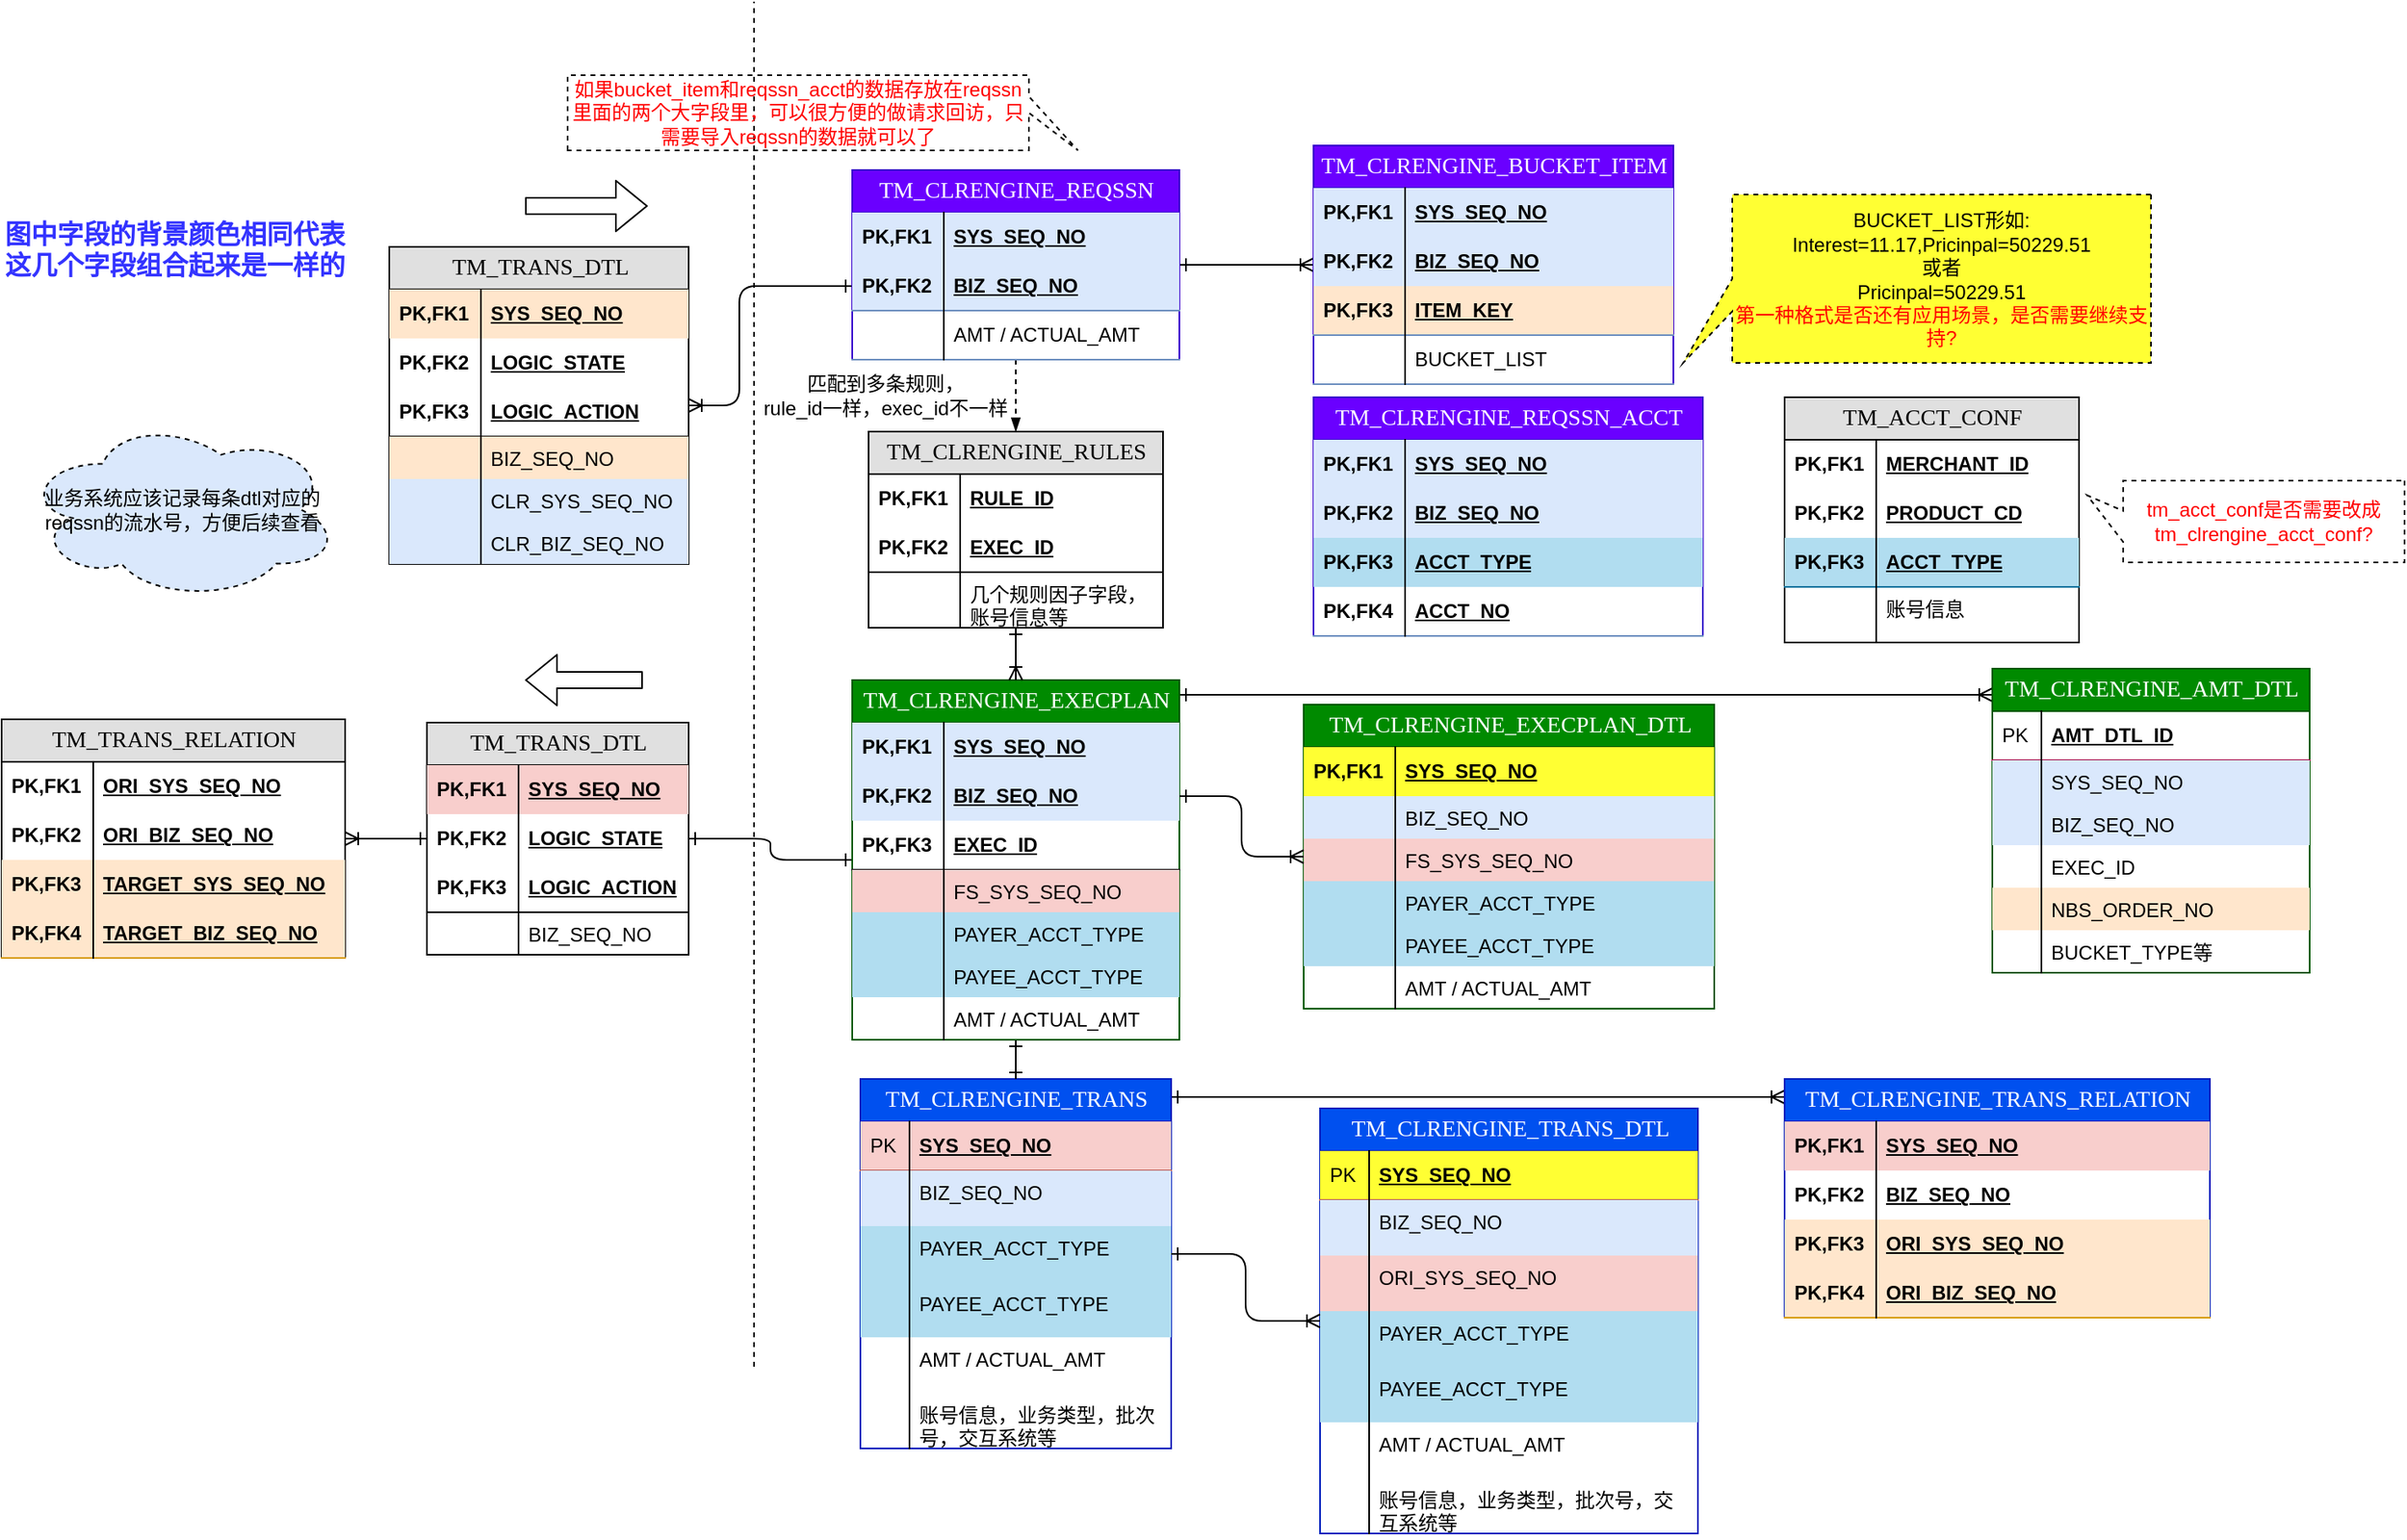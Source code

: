 <mxfile pages="1" version="11.2.1" type="github"><diagram name="Page-1" id="e56a1550-8fbb-45ad-956c-1786394a9013"><mxGraphModel dx="2061" dy="2022" grid="0" gridSize="10" guides="1" tooltips="1" connect="1" arrows="1" fold="1" page="0" pageScale="1" pageWidth="1100" pageHeight="850" background="none" math="0" shadow="0"><root><mxCell id="0"/><mxCell id="1" parent="0"/><mxCell id="pB1K7AC03bJ0cS71DUa2-164" style="edgeStyle=orthogonalEdgeStyle;rounded=1;orthogonalLoop=1;jettySize=auto;html=1;startArrow=ERone;startFill=0;endArrow=ERoneToMany;endFill=0;strokeColor=#000000;fontSize=16;fontColor=#FF3333;" parent="1" source="2e49270ec7c68f3f-8" target="pB1K7AC03bJ0cS71DUa2-153" edge="1"><mxGeometry relative="1" as="geometry"><Array as="points"><mxPoint x="726" y="-175"/><mxPoint x="726" y="-175"/></Array></mxGeometry></mxCell><mxCell id="2e49270ec7c68f3f-8" value="TM_CLRENGINE_TRANS" style="swimlane;html=1;fontStyle=0;childLayout=stackLayout;horizontal=1;startSize=26;fillColor=#0050ef;horizontalStack=0;resizeParent=1;resizeLast=0;collapsible=1;marginBottom=0;swimlaneFillColor=#ffffff;align=center;rounded=0;shadow=0;comic=0;labelBackgroundColor=none;strokeColor=#001DBC;strokeWidth=1;fontFamily=Verdana;fontSize=14;swimlaneLine=1;fontColor=#ffffff;" parent="1" vertex="1"><mxGeometry x="335" y="-186" width="190" height="226" as="geometry"/></mxCell><mxCell id="2e49270ec7c68f3f-9" value="SYS_SEQ_NO" style="shape=partialRectangle;top=0;left=0;right=0;bottom=1;html=1;align=left;verticalAlign=middle;fillColor=#F8CECC;spacingLeft=34;spacingRight=4;whiteSpace=wrap;overflow=hidden;rotatable=0;points=[[0,0.5],[1,0.5]];portConstraint=eastwest;dropTarget=0;fontStyle=5;strokeColor=#b85450;" parent="2e49270ec7c68f3f-8" vertex="1"><mxGeometry y="26" width="190" height="30" as="geometry"/></mxCell><mxCell id="2e49270ec7c68f3f-10" value="PK" style="shape=partialRectangle;top=0;left=0;bottom=0;html=1;fillColor=none;align=left;verticalAlign=middle;spacingLeft=4;spacingRight=4;whiteSpace=wrap;overflow=hidden;rotatable=0;points=[];portConstraint=eastwest;part=1;" parent="2e49270ec7c68f3f-9" vertex="1" connectable="0"><mxGeometry width="30" height="30" as="geometry"/></mxCell><mxCell id="Q-r2-Sh0WdLLjXgFYHqp-52" value="BIZ_SEQ_NO" style="shape=partialRectangle;top=0;left=0;right=0;bottom=0;html=1;align=left;verticalAlign=top;fillColor=#DAE8FC;spacingLeft=34;spacingRight=4;whiteSpace=wrap;overflow=hidden;rotatable=0;points=[[0,0.5],[1,0.5]];portConstraint=eastwest;dropTarget=0;" parent="2e49270ec7c68f3f-8" vertex="1"><mxGeometry y="56" width="190" height="34" as="geometry"/></mxCell><mxCell id="Q-r2-Sh0WdLLjXgFYHqp-53" value="" style="shape=partialRectangle;top=0;left=0;bottom=0;html=1;fillColor=none;align=left;verticalAlign=top;spacingLeft=4;spacingRight=4;whiteSpace=wrap;overflow=hidden;rotatable=0;points=[];portConstraint=eastwest;part=1;" parent="Q-r2-Sh0WdLLjXgFYHqp-52" vertex="1" connectable="0"><mxGeometry width="30" height="34" as="geometry"/></mxCell><mxCell id="Q-r2-Sh0WdLLjXgFYHqp-40" value="PAYER_ACCT_TYPE" style="shape=partialRectangle;top=0;left=0;right=0;bottom=0;html=1;align=left;verticalAlign=top;fillColor=#b1ddf0;spacingLeft=34;spacingRight=4;whiteSpace=wrap;overflow=hidden;rotatable=0;points=[[0,0.5],[1,0.5]];portConstraint=eastwest;dropTarget=0;strokeColor=#10739e;" parent="2e49270ec7c68f3f-8" vertex="1"><mxGeometry y="90" width="190" height="34" as="geometry"/></mxCell><mxCell id="Q-r2-Sh0WdLLjXgFYHqp-41" value="" style="shape=partialRectangle;top=0;left=0;bottom=0;html=1;fillColor=none;align=left;verticalAlign=top;spacingLeft=4;spacingRight=4;whiteSpace=wrap;overflow=hidden;rotatable=0;points=[];portConstraint=eastwest;part=1;" parent="Q-r2-Sh0WdLLjXgFYHqp-40" vertex="1" connectable="0"><mxGeometry width="30" height="34" as="geometry"/></mxCell><mxCell id="Q-r2-Sh0WdLLjXgFYHqp-54" value="PAYEE_ACCT_TYPE" style="shape=partialRectangle;top=0;left=0;right=0;bottom=0;html=1;align=left;verticalAlign=top;fillColor=#b1ddf0;spacingLeft=34;spacingRight=4;whiteSpace=wrap;overflow=hidden;rotatable=0;points=[[0,0.5],[1,0.5]];portConstraint=eastwest;dropTarget=0;strokeColor=#10739e;" parent="2e49270ec7c68f3f-8" vertex="1"><mxGeometry y="124" width="190" height="34" as="geometry"/></mxCell><mxCell id="Q-r2-Sh0WdLLjXgFYHqp-55" value="" style="shape=partialRectangle;top=0;left=0;bottom=0;html=1;fillColor=none;align=left;verticalAlign=top;spacingLeft=4;spacingRight=4;whiteSpace=wrap;overflow=hidden;rotatable=0;points=[];portConstraint=eastwest;part=1;" parent="Q-r2-Sh0WdLLjXgFYHqp-54" vertex="1" connectable="0"><mxGeometry width="30" height="34" as="geometry"/></mxCell><mxCell id="X9g_Wnl-JJDiEGQm5QFy-36" value="&lt;div&gt;AMT / ACTUAL_AMT&lt;/div&gt;" style="shape=partialRectangle;top=0;left=0;right=0;bottom=0;html=1;align=left;verticalAlign=top;fillColor=none;spacingLeft=34;spacingRight=4;whiteSpace=wrap;overflow=hidden;rotatable=0;points=[[0,0.5],[1,0.5]];portConstraint=eastwest;dropTarget=0;" vertex="1" parent="2e49270ec7c68f3f-8"><mxGeometry y="158" width="190" height="34" as="geometry"/></mxCell><mxCell id="X9g_Wnl-JJDiEGQm5QFy-37" value="" style="shape=partialRectangle;top=0;left=0;bottom=0;html=1;fillColor=none;align=left;verticalAlign=top;spacingLeft=4;spacingRight=4;whiteSpace=wrap;overflow=hidden;rotatable=0;points=[];portConstraint=eastwest;part=1;" vertex="1" connectable="0" parent="X9g_Wnl-JJDiEGQm5QFy-36"><mxGeometry width="30" height="34" as="geometry"/></mxCell><mxCell id="X9g_Wnl-JJDiEGQm5QFy-43" value="账号信息，业务类型，批次号，交互系统等" style="shape=partialRectangle;top=0;left=0;right=0;bottom=0;html=1;align=left;verticalAlign=top;fillColor=none;spacingLeft=34;spacingRight=4;whiteSpace=wrap;overflow=hidden;rotatable=0;points=[[0,0.5],[1,0.5]];portConstraint=eastwest;dropTarget=0;" vertex="1" parent="2e49270ec7c68f3f-8"><mxGeometry y="192" width="190" height="34" as="geometry"/></mxCell><mxCell id="X9g_Wnl-JJDiEGQm5QFy-44" value="" style="shape=partialRectangle;top=0;left=0;bottom=0;html=1;fillColor=none;align=left;verticalAlign=top;spacingLeft=4;spacingRight=4;whiteSpace=wrap;overflow=hidden;rotatable=0;points=[];portConstraint=eastwest;part=1;" vertex="1" connectable="0" parent="X9g_Wnl-JJDiEGQm5QFy-43"><mxGeometry width="30" height="34" as="geometry"/></mxCell><mxCell id="pB1K7AC03bJ0cS71DUa2-92" style="edgeStyle=orthogonalEdgeStyle;rounded=1;orthogonalLoop=1;jettySize=auto;html=1;startArrow=ERoneToMany;startFill=0;endArrow=ERone;endFill=0;" parent="1" source="pB1K7AC03bJ0cS71DUa2-5" target="pB1K7AC03bJ0cS71DUa2-18" edge="1"><mxGeometry relative="1" as="geometry"><Array as="points"><mxPoint x="261" y="-598"/><mxPoint x="261" y="-671"/></Array></mxGeometry></mxCell><mxCell id="pB1K7AC03bJ0cS71DUa2-5" value="TM_TRANS_DTL" style="swimlane;html=1;fontStyle=0;childLayout=stackLayout;horizontal=1;startSize=26;fillColor=#e0e0e0;horizontalStack=0;resizeParent=1;resizeLast=0;collapsible=1;marginBottom=0;swimlaneFillColor=#ffffff;align=center;rounded=0;shadow=0;comic=0;labelBackgroundColor=none;strokeColor=#000000;strokeWidth=1;fontFamily=Verdana;fontSize=14;fontColor=#000000;" parent="1" vertex="1"><mxGeometry x="47" y="-695" width="183" height="194" as="geometry"/></mxCell><mxCell id="pB1K7AC03bJ0cS71DUa2-16" value="SYS_SEQ_NO" style="shape=partialRectangle;top=0;left=0;right=0;bottom=0;html=1;align=left;verticalAlign=middle;fillColor=#ffe6cc;spacingLeft=60;spacingRight=4;whiteSpace=wrap;overflow=hidden;rotatable=0;points=[[0,0.5],[1,0.5]];portConstraint=eastwest;dropTarget=0;fontStyle=5;strokeColor=#d79b00;" parent="pB1K7AC03bJ0cS71DUa2-5" vertex="1"><mxGeometry y="26" width="183" height="30" as="geometry"/></mxCell><mxCell id="pB1K7AC03bJ0cS71DUa2-17" value="PK,FK1" style="shape=partialRectangle;fontStyle=1;top=0;left=0;bottom=0;html=1;fillColor=none;align=left;verticalAlign=middle;spacingLeft=4;spacingRight=4;whiteSpace=wrap;overflow=hidden;rotatable=0;points=[];portConstraint=eastwest;part=1;" parent="pB1K7AC03bJ0cS71DUa2-16" vertex="1" connectable="0"><mxGeometry width="56" height="30" as="geometry"/></mxCell><mxCell id="pB1K7AC03bJ0cS71DUa2-6" value="LOGIC_STATE" style="shape=partialRectangle;top=0;left=0;right=0;bottom=0;html=1;align=left;verticalAlign=middle;fillColor=none;spacingLeft=60;spacingRight=4;whiteSpace=wrap;overflow=hidden;rotatable=0;points=[[0,0.5],[1,0.5]];portConstraint=eastwest;dropTarget=0;fontStyle=5;" parent="pB1K7AC03bJ0cS71DUa2-5" vertex="1"><mxGeometry y="56" width="183" height="30" as="geometry"/></mxCell><mxCell id="pB1K7AC03bJ0cS71DUa2-7" value="PK,FK2" style="shape=partialRectangle;fontStyle=1;top=0;left=0;bottom=0;html=1;fillColor=none;align=left;verticalAlign=middle;spacingLeft=4;spacingRight=4;whiteSpace=wrap;overflow=hidden;rotatable=0;points=[];portConstraint=eastwest;part=1;" parent="pB1K7AC03bJ0cS71DUa2-6" vertex="1" connectable="0"><mxGeometry width="56" height="30" as="geometry"/></mxCell><mxCell id="pB1K7AC03bJ0cS71DUa2-8" value="LOGIC_ACTION" style="shape=partialRectangle;top=0;left=0;right=0;bottom=1;html=1;align=left;verticalAlign=middle;fillColor=none;spacingLeft=60;spacingRight=4;whiteSpace=wrap;overflow=hidden;rotatable=0;points=[[0,0.5],[1,0.5]];portConstraint=eastwest;dropTarget=0;fontStyle=5;" parent="pB1K7AC03bJ0cS71DUa2-5" vertex="1"><mxGeometry y="86" width="183" height="30" as="geometry"/></mxCell><mxCell id="pB1K7AC03bJ0cS71DUa2-9" value="PK,FK3" style="shape=partialRectangle;fontStyle=1;top=0;left=0;bottom=0;html=1;fillColor=none;align=left;verticalAlign=middle;spacingLeft=4;spacingRight=4;whiteSpace=wrap;overflow=hidden;rotatable=0;points=[];portConstraint=eastwest;part=1;" parent="pB1K7AC03bJ0cS71DUa2-8" vertex="1" connectable="0"><mxGeometry width="56" height="30" as="geometry"/></mxCell><mxCell id="pB1K7AC03bJ0cS71DUa2-10" value="BIZ_SEQ_NO" style="shape=partialRectangle;top=0;left=0;right=0;bottom=0;html=1;align=left;verticalAlign=top;fillColor=#ffe6cc;spacingLeft=60;spacingRight=4;whiteSpace=wrap;overflow=hidden;rotatable=0;points=[[0,0.5],[1,0.5]];portConstraint=eastwest;dropTarget=0;strokeColor=#d79b00;" parent="pB1K7AC03bJ0cS71DUa2-5" vertex="1"><mxGeometry y="116" width="183" height="26" as="geometry"/></mxCell><mxCell id="pB1K7AC03bJ0cS71DUa2-11" value="" style="shape=partialRectangle;top=0;left=0;bottom=0;html=1;fillColor=none;align=left;verticalAlign=top;spacingLeft=4;spacingRight=4;whiteSpace=wrap;overflow=hidden;rotatable=0;points=[];portConstraint=eastwest;part=1;" parent="pB1K7AC03bJ0cS71DUa2-10" vertex="1" connectable="0"><mxGeometry width="56" height="26" as="geometry"/></mxCell><mxCell id="Q-r2-Sh0WdLLjXgFYHqp-75" value="CLR_SYS_SEQ_NO" style="shape=partialRectangle;top=0;left=0;right=0;bottom=0;html=1;align=left;verticalAlign=top;fillColor=#DAE8FC;spacingLeft=60;spacingRight=4;whiteSpace=wrap;overflow=hidden;rotatable=0;points=[[0,0.5],[1,0.5]];portConstraint=eastwest;dropTarget=0;strokeColor=#d79b00;" parent="pB1K7AC03bJ0cS71DUa2-5" vertex="1"><mxGeometry y="142" width="183" height="26" as="geometry"/></mxCell><mxCell id="Q-r2-Sh0WdLLjXgFYHqp-76" value="" style="shape=partialRectangle;top=0;left=0;bottom=0;html=1;fillColor=none;align=left;verticalAlign=top;spacingLeft=4;spacingRight=4;whiteSpace=wrap;overflow=hidden;rotatable=0;points=[];portConstraint=eastwest;part=1;" parent="Q-r2-Sh0WdLLjXgFYHqp-75" vertex="1" connectable="0"><mxGeometry width="56" height="26" as="geometry"/></mxCell><mxCell id="Q-r2-Sh0WdLLjXgFYHqp-77" value="CLR_BIZ_SEQ_NO" style="shape=partialRectangle;top=0;left=0;right=0;bottom=0;html=1;align=left;verticalAlign=top;fillColor=#DAE8FC;spacingLeft=60;spacingRight=4;whiteSpace=wrap;overflow=hidden;rotatable=0;points=[[0,0.5],[1,0.5]];portConstraint=eastwest;dropTarget=0;strokeColor=#d79b00;" parent="pB1K7AC03bJ0cS71DUa2-5" vertex="1"><mxGeometry y="168" width="183" height="26" as="geometry"/></mxCell><mxCell id="Q-r2-Sh0WdLLjXgFYHqp-78" value="" style="shape=partialRectangle;top=0;left=0;bottom=0;html=1;fillColor=none;align=left;verticalAlign=top;spacingLeft=4;spacingRight=4;whiteSpace=wrap;overflow=hidden;rotatable=0;points=[];portConstraint=eastwest;part=1;" parent="Q-r2-Sh0WdLLjXgFYHqp-77" vertex="1" connectable="0"><mxGeometry width="56" height="26" as="geometry"/></mxCell><mxCell id="pB1K7AC03bJ0cS71DUa2-95" style="edgeStyle=orthogonalEdgeStyle;rounded=1;orthogonalLoop=1;jettySize=auto;html=1;startArrow=ERone;startFill=0;endArrow=ERoneToMany;endFill=0;" parent="1" source="pB1K7AC03bJ0cS71DUa2-18" target="pB1K7AC03bJ0cS71DUa2-41" edge="1"><mxGeometry relative="1" as="geometry"/></mxCell><mxCell id="pB1K7AC03bJ0cS71DUa2-97" style="edgeStyle=orthogonalEdgeStyle;rounded=1;orthogonalLoop=1;jettySize=auto;html=1;startArrow=none;startFill=0;endArrow=blockThin;endFill=1;dashed=1;" parent="1" source="pB1K7AC03bJ0cS71DUa2-18" target="pB1K7AC03bJ0cS71DUa2-82" edge="1"><mxGeometry relative="1" as="geometry"><mxPoint x="455" y="-658" as="sourcePoint"/><mxPoint x="455" y="-360" as="targetPoint"/></mxGeometry></mxCell><mxCell id="pB1K7AC03bJ0cS71DUa2-100" value="匹配到多条规则，&lt;br&gt;rule_id一样，exec_id不一样" style="text;html=1;resizable=0;points=[];align=center;verticalAlign=middle;labelBackgroundColor=#ffffff;" parent="pB1K7AC03bJ0cS71DUa2-97" vertex="1" connectable="0"><mxGeometry x="0.315" y="-1" relative="1" as="geometry"><mxPoint x="-79" y="-7" as="offset"/></mxGeometry></mxCell><mxCell id="pB1K7AC03bJ0cS71DUa2-18" value="TM_CLRENGINE_REQSSN" style="swimlane;html=1;fontStyle=0;childLayout=stackLayout;horizontal=1;startSize=26;fillColor=#6a00ff;horizontalStack=0;resizeParent=1;resizeLast=0;collapsible=1;marginBottom=0;swimlaneFillColor=#ffffff;align=center;rounded=0;shadow=0;comic=0;labelBackgroundColor=none;strokeColor=#3700CC;strokeWidth=1;fontFamily=Verdana;fontSize=14;fontColor=#ffffff;" parent="1" vertex="1"><mxGeometry x="330" y="-742" width="200" height="116" as="geometry"/></mxCell><mxCell id="pB1K7AC03bJ0cS71DUa2-19" value="SYS_SEQ_NO" style="shape=partialRectangle;top=0;left=0;right=0;bottom=0;html=1;align=left;verticalAlign=middle;fillColor=#dae8fc;spacingLeft=60;spacingRight=4;whiteSpace=wrap;overflow=hidden;rotatable=0;points=[[0,0.5],[1,0.5]];portConstraint=eastwest;dropTarget=0;fontStyle=5;strokeColor=#6c8ebf;" parent="pB1K7AC03bJ0cS71DUa2-18" vertex="1"><mxGeometry y="26" width="200" height="30" as="geometry"/></mxCell><mxCell id="pB1K7AC03bJ0cS71DUa2-20" value="PK,FK1" style="shape=partialRectangle;fontStyle=1;top=0;left=0;bottom=0;html=1;fillColor=none;align=left;verticalAlign=middle;spacingLeft=4;spacingRight=4;whiteSpace=wrap;overflow=hidden;rotatable=0;points=[];portConstraint=eastwest;part=1;" parent="pB1K7AC03bJ0cS71DUa2-19" vertex="1" connectable="0"><mxGeometry width="56" height="30" as="geometry"/></mxCell><mxCell id="pB1K7AC03bJ0cS71DUa2-23" value="BIZ_SEQ_NO" style="shape=partialRectangle;top=0;left=0;right=0;bottom=1;html=1;align=left;verticalAlign=middle;fillColor=#dae8fc;spacingLeft=60;spacingRight=4;whiteSpace=wrap;overflow=hidden;rotatable=0;points=[[0,0.5],[1,0.5]];portConstraint=eastwest;dropTarget=0;fontStyle=5;strokeColor=#6c8ebf;" parent="pB1K7AC03bJ0cS71DUa2-18" vertex="1"><mxGeometry y="56" width="200" height="30" as="geometry"/></mxCell><mxCell id="pB1K7AC03bJ0cS71DUa2-24" value="PK,FK2" style="shape=partialRectangle;fontStyle=1;top=0;left=0;bottom=0;html=1;fillColor=none;align=left;verticalAlign=middle;spacingLeft=4;spacingRight=4;whiteSpace=wrap;overflow=hidden;rotatable=0;points=[];portConstraint=eastwest;part=1;" parent="pB1K7AC03bJ0cS71DUa2-23" vertex="1" connectable="0"><mxGeometry width="56" height="30" as="geometry"/></mxCell><mxCell id="X9g_Wnl-JJDiEGQm5QFy-45" value="&lt;div&gt;AMT / ACTUAL_AMT&lt;/div&gt;" style="shape=partialRectangle;top=0;left=0;right=0;bottom=1;html=1;align=left;verticalAlign=middle;fillColor=none;spacingLeft=60;spacingRight=4;whiteSpace=wrap;overflow=hidden;rotatable=0;points=[[0,0.5],[1,0.5]];portConstraint=eastwest;dropTarget=0;fontStyle=0;strokeColor=#6c8ebf;" vertex="1" parent="pB1K7AC03bJ0cS71DUa2-18"><mxGeometry y="86" width="200" height="30" as="geometry"/></mxCell><mxCell id="X9g_Wnl-JJDiEGQm5QFy-46" value="" style="shape=partialRectangle;fontStyle=1;top=0;left=0;bottom=0;html=1;fillColor=none;align=left;verticalAlign=middle;spacingLeft=4;spacingRight=4;whiteSpace=wrap;overflow=hidden;rotatable=0;points=[];portConstraint=eastwest;part=1;" vertex="1" connectable="0" parent="X9g_Wnl-JJDiEGQm5QFy-45"><mxGeometry width="56" height="30" as="geometry"/></mxCell><mxCell id="pB1K7AC03bJ0cS71DUa2-102" style="edgeStyle=orthogonalEdgeStyle;rounded=1;orthogonalLoop=1;jettySize=auto;html=1;startArrow=ERone;startFill=0;endArrow=ERone;endFill=0;" parent="1" source="pB1K7AC03bJ0cS71DUa2-29" target="pB1K7AC03bJ0cS71DUa2-70" edge="1"><mxGeometry relative="1" as="geometry"/></mxCell><mxCell id="pB1K7AC03bJ0cS71DUa2-103" style="edgeStyle=orthogonalEdgeStyle;rounded=1;orthogonalLoop=1;jettySize=auto;html=1;startArrow=ERone;startFill=0;endArrow=ERoneToMany;endFill=0;" parent="1" source="pB1K7AC03bJ0cS71DUa2-29" target="ESUkF3mTT5mZF8FuhWSw-12" edge="1"><mxGeometry relative="1" as="geometry"><mxPoint x="606" y="-327" as="targetPoint"/><Array as="points"><mxPoint x="671" y="-421"/><mxPoint x="671" y="-421"/></Array></mxGeometry></mxCell><mxCell id="pB1K7AC03bJ0cS71DUa2-130" style="edgeStyle=orthogonalEdgeStyle;rounded=1;orthogonalLoop=1;jettySize=auto;html=1;startArrow=ERone;startFill=0;endArrow=ERone;endFill=0;strokeColor=#000000;fontSize=16;fontColor=#FF3333;" parent="1" source="pB1K7AC03bJ0cS71DUa2-29" target="2e49270ec7c68f3f-8" edge="1"><mxGeometry relative="1" as="geometry"/></mxCell><mxCell id="pB1K7AC03bJ0cS71DUa2-29" value="TM_CLRENGINE_EXECPLAN" style="swimlane;html=1;fontStyle=0;childLayout=stackLayout;horizontal=1;startSize=26;fillColor=#008a00;horizontalStack=0;resizeParent=1;resizeLast=0;collapsible=1;marginBottom=0;swimlaneFillColor=#ffffff;align=center;rounded=0;shadow=0;comic=0;labelBackgroundColor=none;strokeColor=#005700;strokeWidth=1;fontFamily=Verdana;fontSize=14;fontColor=#ffffff;" parent="1" vertex="1"><mxGeometry x="330" y="-430" width="200" height="220" as="geometry"/></mxCell><mxCell id="pB1K7AC03bJ0cS71DUa2-30" value="SYS_SEQ_NO" style="shape=partialRectangle;top=0;left=0;right=0;bottom=0;html=1;align=left;verticalAlign=middle;fillColor=#dae8fc;spacingLeft=60;spacingRight=4;whiteSpace=wrap;overflow=hidden;rotatable=0;points=[[0,0.5],[1,0.5]];portConstraint=eastwest;dropTarget=0;fontStyle=5;strokeColor=#6c8ebf;" parent="pB1K7AC03bJ0cS71DUa2-29" vertex="1"><mxGeometry y="26" width="200" height="30" as="geometry"/></mxCell><mxCell id="pB1K7AC03bJ0cS71DUa2-31" value="PK,FK1" style="shape=partialRectangle;fontStyle=1;top=0;left=0;bottom=0;html=1;fillColor=none;align=left;verticalAlign=middle;spacingLeft=4;spacingRight=4;whiteSpace=wrap;overflow=hidden;rotatable=0;points=[];portConstraint=eastwest;part=1;" parent="pB1K7AC03bJ0cS71DUa2-30" vertex="1" connectable="0"><mxGeometry width="56" height="30" as="geometry"/></mxCell><mxCell id="pB1K7AC03bJ0cS71DUa2-38" value="BIZ_SEQ_NO" style="shape=partialRectangle;top=0;left=0;right=0;bottom=0;html=1;align=left;verticalAlign=middle;fillColor=#dae8fc;spacingLeft=60;spacingRight=4;whiteSpace=wrap;overflow=hidden;rotatable=0;points=[[0,0.5],[1,0.5]];portConstraint=eastwest;dropTarget=0;fontStyle=5;strokeColor=#6c8ebf;" parent="pB1K7AC03bJ0cS71DUa2-29" vertex="1"><mxGeometry y="56" width="200" height="30" as="geometry"/></mxCell><mxCell id="pB1K7AC03bJ0cS71DUa2-39" value="PK,FK2" style="shape=partialRectangle;fontStyle=1;top=0;left=0;bottom=0;html=1;fillColor=none;align=left;verticalAlign=middle;spacingLeft=4;spacingRight=4;whiteSpace=wrap;overflow=hidden;rotatable=0;points=[];portConstraint=eastwest;part=1;" parent="pB1K7AC03bJ0cS71DUa2-38" vertex="1" connectable="0"><mxGeometry width="56" height="30" as="geometry"/></mxCell><mxCell id="pB1K7AC03bJ0cS71DUa2-32" value="EXEC_ID" style="shape=partialRectangle;top=0;left=0;right=0;bottom=1;html=1;align=left;verticalAlign=middle;fillColor=none;spacingLeft=60;spacingRight=4;whiteSpace=wrap;overflow=hidden;rotatable=0;points=[[0,0.5],[1,0.5]];portConstraint=eastwest;dropTarget=0;fontStyle=5;" parent="pB1K7AC03bJ0cS71DUa2-29" vertex="1"><mxGeometry y="86" width="200" height="30" as="geometry"/></mxCell><mxCell id="pB1K7AC03bJ0cS71DUa2-33" value="&lt;div&gt;PK,FK3&lt;/div&gt;" style="shape=partialRectangle;fontStyle=1;top=0;left=0;bottom=0;html=1;fillColor=none;align=left;verticalAlign=middle;spacingLeft=4;spacingRight=4;whiteSpace=wrap;overflow=hidden;rotatable=0;points=[];portConstraint=eastwest;part=1;" parent="pB1K7AC03bJ0cS71DUa2-32" vertex="1" connectable="0"><mxGeometry width="56" height="30" as="geometry"/></mxCell><mxCell id="pB1K7AC03bJ0cS71DUa2-34" value="FS_SYS_SEQ_NO" style="shape=partialRectangle;top=0;left=0;right=0;bottom=0;html=1;align=left;verticalAlign=top;fillColor=#f8cecc;spacingLeft=60;spacingRight=4;whiteSpace=wrap;overflow=hidden;rotatable=0;points=[[0,0.5],[1,0.5]];portConstraint=eastwest;dropTarget=0;strokeColor=#b85450;" parent="pB1K7AC03bJ0cS71DUa2-29" vertex="1"><mxGeometry y="116" width="200" height="26" as="geometry"/></mxCell><mxCell id="pB1K7AC03bJ0cS71DUa2-35" value="" style="shape=partialRectangle;top=0;left=0;bottom=0;html=1;fillColor=none;align=left;verticalAlign=top;spacingLeft=4;spacingRight=4;whiteSpace=wrap;overflow=hidden;rotatable=0;points=[];portConstraint=eastwest;part=1;" parent="pB1K7AC03bJ0cS71DUa2-34" vertex="1" connectable="0"><mxGeometry width="56" height="26" as="geometry"/></mxCell><mxCell id="pB1K7AC03bJ0cS71DUa2-126" value="PAYER_ACCT_TYPE" style="shape=partialRectangle;top=0;left=0;right=0;bottom=0;html=1;align=left;verticalAlign=top;fillColor=#b1ddf0;spacingLeft=60;spacingRight=4;whiteSpace=wrap;overflow=hidden;rotatable=0;points=[[0,0.5],[1,0.5]];portConstraint=eastwest;dropTarget=0;strokeColor=#10739e;" parent="pB1K7AC03bJ0cS71DUa2-29" vertex="1"><mxGeometry y="142" width="200" height="26" as="geometry"/></mxCell><mxCell id="pB1K7AC03bJ0cS71DUa2-127" value="" style="shape=partialRectangle;top=0;left=0;bottom=0;html=1;fillColor=none;align=left;verticalAlign=top;spacingLeft=4;spacingRight=4;whiteSpace=wrap;overflow=hidden;rotatable=0;points=[];portConstraint=eastwest;part=1;" parent="pB1K7AC03bJ0cS71DUa2-126" vertex="1" connectable="0"><mxGeometry width="56" height="26" as="geometry"/></mxCell><mxCell id="Q-r2-Sh0WdLLjXgFYHqp-49" value="PAYEE_ACCT_TYPE" style="shape=partialRectangle;top=0;left=0;right=0;bottom=0;html=1;align=left;verticalAlign=top;fillColor=#b1ddf0;spacingLeft=60;spacingRight=4;whiteSpace=wrap;overflow=hidden;rotatable=0;points=[[0,0.5],[1,0.5]];portConstraint=eastwest;dropTarget=0;strokeColor=#10739e;" parent="pB1K7AC03bJ0cS71DUa2-29" vertex="1"><mxGeometry y="168" width="200" height="26" as="geometry"/></mxCell><mxCell id="Q-r2-Sh0WdLLjXgFYHqp-50" value="" style="shape=partialRectangle;top=0;left=0;bottom=0;html=1;fillColor=none;align=left;verticalAlign=top;spacingLeft=4;spacingRight=4;whiteSpace=wrap;overflow=hidden;rotatable=0;points=[];portConstraint=eastwest;part=1;" parent="Q-r2-Sh0WdLLjXgFYHqp-49" vertex="1" connectable="0"><mxGeometry width="56" height="26" as="geometry"/></mxCell><mxCell id="X9g_Wnl-JJDiEGQm5QFy-40" value="&lt;div&gt;AMT / ACTUAL_AMT&lt;/div&gt;" style="shape=partialRectangle;top=0;left=0;right=0;bottom=0;html=1;align=left;verticalAlign=top;fillColor=none;spacingLeft=60;spacingRight=4;whiteSpace=wrap;overflow=hidden;rotatable=0;points=[[0,0.5],[1,0.5]];portConstraint=eastwest;dropTarget=0;strokeColor=#10739e;" vertex="1" parent="pB1K7AC03bJ0cS71DUa2-29"><mxGeometry y="194" width="200" height="26" as="geometry"/></mxCell><mxCell id="X9g_Wnl-JJDiEGQm5QFy-41" value="" style="shape=partialRectangle;top=0;left=0;bottom=0;html=1;fillColor=none;align=left;verticalAlign=top;spacingLeft=4;spacingRight=4;whiteSpace=wrap;overflow=hidden;rotatable=0;points=[];portConstraint=eastwest;part=1;" vertex="1" connectable="0" parent="X9g_Wnl-JJDiEGQm5QFy-40"><mxGeometry width="56" height="26" as="geometry"/></mxCell><mxCell id="pB1K7AC03bJ0cS71DUa2-41" value="TM_CLRENGINE_BUCKET_ITEM" style="swimlane;html=1;fontStyle=0;childLayout=stackLayout;horizontal=1;startSize=26;fillColor=#6a00ff;horizontalStack=0;resizeParent=1;resizeLast=0;collapsible=1;marginBottom=0;swimlaneFillColor=#ffffff;align=center;rounded=0;shadow=0;comic=0;labelBackgroundColor=none;strokeColor=#3700CC;strokeWidth=1;fontFamily=Verdana;fontSize=14;fontColor=#ffffff;" parent="1" vertex="1"><mxGeometry x="612" y="-757" width="220" height="146" as="geometry"/></mxCell><mxCell id="pB1K7AC03bJ0cS71DUa2-42" value="SYS_SEQ_NO" style="shape=partialRectangle;top=0;left=0;right=0;bottom=0;html=1;align=left;verticalAlign=middle;fillColor=#dae8fc;spacingLeft=60;spacingRight=4;whiteSpace=wrap;overflow=hidden;rotatable=0;points=[[0,0.5],[1,0.5]];portConstraint=eastwest;dropTarget=0;fontStyle=5;strokeColor=#6c8ebf;" parent="pB1K7AC03bJ0cS71DUa2-41" vertex="1"><mxGeometry y="26" width="220" height="30" as="geometry"/></mxCell><mxCell id="pB1K7AC03bJ0cS71DUa2-43" value="PK,FK1" style="shape=partialRectangle;fontStyle=1;top=0;left=0;bottom=0;html=1;fillColor=none;align=left;verticalAlign=middle;spacingLeft=4;spacingRight=4;whiteSpace=wrap;overflow=hidden;rotatable=0;points=[];portConstraint=eastwest;part=1;" parent="pB1K7AC03bJ0cS71DUa2-42" vertex="1" connectable="0"><mxGeometry width="56" height="30" as="geometry"/></mxCell><mxCell id="Q-r2-Sh0WdLLjXgFYHqp-32" value="BIZ_SEQ_NO" style="shape=partialRectangle;top=0;left=0;right=0;bottom=0;html=1;align=left;verticalAlign=middle;fillColor=#dae8fc;spacingLeft=60;spacingRight=4;whiteSpace=wrap;overflow=hidden;rotatable=0;points=[[0,0.5],[1,0.5]];portConstraint=eastwest;dropTarget=0;fontStyle=5;strokeColor=#6c8ebf;" parent="pB1K7AC03bJ0cS71DUa2-41" vertex="1"><mxGeometry y="56" width="220" height="30" as="geometry"/></mxCell><mxCell id="Q-r2-Sh0WdLLjXgFYHqp-33" value="PK,FK2" style="shape=partialRectangle;fontStyle=1;top=0;left=0;bottom=0;html=1;fillColor=none;align=left;verticalAlign=middle;spacingLeft=4;spacingRight=4;whiteSpace=wrap;overflow=hidden;rotatable=0;points=[];portConstraint=eastwest;part=1;" parent="Q-r2-Sh0WdLLjXgFYHqp-32" vertex="1" connectable="0"><mxGeometry width="56" height="30" as="geometry"/></mxCell><mxCell id="pB1K7AC03bJ0cS71DUa2-44" value="ITEM_KEY" style="shape=partialRectangle;top=0;left=0;right=0;bottom=1;html=1;align=left;verticalAlign=middle;fillColor=#FFE6CC;spacingLeft=60;spacingRight=4;whiteSpace=wrap;overflow=hidden;rotatable=0;points=[[0,0.5],[1,0.5]];portConstraint=eastwest;dropTarget=0;fontStyle=5;strokeColor=#6c8ebf;" parent="pB1K7AC03bJ0cS71DUa2-41" vertex="1"><mxGeometry y="86" width="220" height="30" as="geometry"/></mxCell><mxCell id="pB1K7AC03bJ0cS71DUa2-45" value="PK,FK3" style="shape=partialRectangle;fontStyle=1;top=0;left=0;bottom=0;html=1;fillColor=none;align=left;verticalAlign=middle;spacingLeft=4;spacingRight=4;whiteSpace=wrap;overflow=hidden;rotatable=0;points=[];portConstraint=eastwest;part=1;" parent="pB1K7AC03bJ0cS71DUa2-44" vertex="1" connectable="0"><mxGeometry width="56" height="30" as="geometry"/></mxCell><mxCell id="Q-r2-Sh0WdLLjXgFYHqp-72" value="BUCKET_LIST" style="shape=partialRectangle;top=0;left=0;right=0;bottom=1;html=1;align=left;verticalAlign=middle;fillColor=none;spacingLeft=60;spacingRight=4;whiteSpace=wrap;overflow=hidden;rotatable=0;points=[[0,0.5],[1,0.5]];portConstraint=eastwest;dropTarget=0;fontStyle=0;strokeColor=#6c8ebf;" parent="pB1K7AC03bJ0cS71DUa2-41" vertex="1"><mxGeometry y="116" width="220" height="30" as="geometry"/></mxCell><mxCell id="Q-r2-Sh0WdLLjXgFYHqp-73" value="" style="shape=partialRectangle;fontStyle=1;top=0;left=0;bottom=0;html=1;fillColor=none;align=left;verticalAlign=middle;spacingLeft=4;spacingRight=4;whiteSpace=wrap;overflow=hidden;rotatable=0;points=[];portConstraint=eastwest;part=1;" parent="Q-r2-Sh0WdLLjXgFYHqp-72" vertex="1" connectable="0"><mxGeometry width="56" height="30" as="geometry"/></mxCell><mxCell id="pB1K7AC03bJ0cS71DUa2-124" style="edgeStyle=orthogonalEdgeStyle;rounded=1;orthogonalLoop=1;jettySize=auto;html=1;startArrow=ERone;startFill=0;endArrow=ERoneToMany;endFill=0;strokeColor=#000000;" parent="1" source="pB1K7AC03bJ0cS71DUa2-70" target="pB1K7AC03bJ0cS71DUa2-108" edge="1"><mxGeometry relative="1" as="geometry"/></mxCell><mxCell id="pB1K7AC03bJ0cS71DUa2-70" value="TM_TRANS_DTL" style="swimlane;html=1;fontStyle=0;childLayout=stackLayout;horizontal=1;startSize=26;fillColor=#e0e0e0;horizontalStack=0;resizeParent=1;resizeLast=0;collapsible=1;marginBottom=0;swimlaneFillColor=#ffffff;align=center;rounded=0;shadow=0;comic=0;labelBackgroundColor=none;strokeColor=#000000;strokeWidth=1;fontFamily=Verdana;fontSize=14;fontColor=#000000;" parent="1" vertex="1"><mxGeometry x="70" y="-404" width="160" height="142" as="geometry"/></mxCell><mxCell id="pB1K7AC03bJ0cS71DUa2-71" value="SYS_SEQ_NO" style="shape=partialRectangle;top=0;left=0;right=0;bottom=0;html=1;align=left;verticalAlign=middle;fillColor=#f8cecc;spacingLeft=60;spacingRight=4;whiteSpace=wrap;overflow=hidden;rotatable=0;points=[[0,0.5],[1,0.5]];portConstraint=eastwest;dropTarget=0;fontStyle=5;strokeColor=#b85450;" parent="pB1K7AC03bJ0cS71DUa2-70" vertex="1"><mxGeometry y="26" width="160" height="30" as="geometry"/></mxCell><mxCell id="pB1K7AC03bJ0cS71DUa2-72" value="PK,FK1" style="shape=partialRectangle;fontStyle=1;top=0;left=0;bottom=0;html=1;fillColor=none;align=left;verticalAlign=middle;spacingLeft=4;spacingRight=4;whiteSpace=wrap;overflow=hidden;rotatable=0;points=[];portConstraint=eastwest;part=1;" parent="pB1K7AC03bJ0cS71DUa2-71" vertex="1" connectable="0"><mxGeometry width="56" height="30" as="geometry"/></mxCell><mxCell id="pB1K7AC03bJ0cS71DUa2-73" value="LOGIC_STATE" style="shape=partialRectangle;top=0;left=0;right=0;bottom=0;html=1;align=left;verticalAlign=middle;fillColor=none;spacingLeft=60;spacingRight=4;whiteSpace=wrap;overflow=hidden;rotatable=0;points=[[0,0.5],[1,0.5]];portConstraint=eastwest;dropTarget=0;fontStyle=5;" parent="pB1K7AC03bJ0cS71DUa2-70" vertex="1"><mxGeometry y="56" width="160" height="30" as="geometry"/></mxCell><mxCell id="pB1K7AC03bJ0cS71DUa2-74" value="PK,FK2" style="shape=partialRectangle;fontStyle=1;top=0;left=0;bottom=0;html=1;fillColor=none;align=left;verticalAlign=middle;spacingLeft=4;spacingRight=4;whiteSpace=wrap;overflow=hidden;rotatable=0;points=[];portConstraint=eastwest;part=1;" parent="pB1K7AC03bJ0cS71DUa2-73" vertex="1" connectable="0"><mxGeometry width="56" height="30" as="geometry"/></mxCell><mxCell id="pB1K7AC03bJ0cS71DUa2-75" value="LOGIC_ACTION" style="shape=partialRectangle;top=0;left=0;right=0;bottom=1;html=1;align=left;verticalAlign=middle;fillColor=none;spacingLeft=60;spacingRight=4;whiteSpace=wrap;overflow=hidden;rotatable=0;points=[[0,0.5],[1,0.5]];portConstraint=eastwest;dropTarget=0;fontStyle=5;" parent="pB1K7AC03bJ0cS71DUa2-70" vertex="1"><mxGeometry y="86" width="160" height="30" as="geometry"/></mxCell><mxCell id="pB1K7AC03bJ0cS71DUa2-76" value="PK,FK3" style="shape=partialRectangle;fontStyle=1;top=0;left=0;bottom=0;html=1;fillColor=none;align=left;verticalAlign=middle;spacingLeft=4;spacingRight=4;whiteSpace=wrap;overflow=hidden;rotatable=0;points=[];portConstraint=eastwest;part=1;" parent="pB1K7AC03bJ0cS71DUa2-75" vertex="1" connectable="0"><mxGeometry width="56" height="30" as="geometry"/></mxCell><mxCell id="pB1K7AC03bJ0cS71DUa2-77" value="BIZ_SEQ_NO" style="shape=partialRectangle;top=0;left=0;right=0;bottom=0;html=1;align=left;verticalAlign=top;fillColor=none;spacingLeft=60;spacingRight=4;whiteSpace=wrap;overflow=hidden;rotatable=0;points=[[0,0.5],[1,0.5]];portConstraint=eastwest;dropTarget=0;" parent="pB1K7AC03bJ0cS71DUa2-70" vertex="1"><mxGeometry y="116" width="160" height="26" as="geometry"/></mxCell><mxCell id="pB1K7AC03bJ0cS71DUa2-78" value="" style="shape=partialRectangle;top=0;left=0;bottom=0;html=1;fillColor=none;align=left;verticalAlign=top;spacingLeft=4;spacingRight=4;whiteSpace=wrap;overflow=hidden;rotatable=0;points=[];portConstraint=eastwest;part=1;" parent="pB1K7AC03bJ0cS71DUa2-77" vertex="1" connectable="0"><mxGeometry width="56" height="26" as="geometry"/></mxCell><mxCell id="pB1K7AC03bJ0cS71DUa2-81" value="" style="endArrow=none;dashed=1;html=1;" parent="1" edge="1"><mxGeometry width="50" height="50" relative="1" as="geometry"><mxPoint x="270" y="-10" as="sourcePoint"/><mxPoint x="270" y="-845" as="targetPoint"/></mxGeometry></mxCell><mxCell id="pB1K7AC03bJ0cS71DUa2-101" value="" style="edgeStyle=orthogonalEdgeStyle;rounded=1;orthogonalLoop=1;jettySize=auto;html=1;startArrow=ERone;startFill=0;endArrow=ERoneToMany;endFill=0;" parent="1" source="pB1K7AC03bJ0cS71DUa2-82" target="pB1K7AC03bJ0cS71DUa2-29" edge="1"><mxGeometry relative="1" as="geometry"><mxPoint x="430" y="-438" as="sourcePoint"/></mxGeometry></mxCell><mxCell id="pB1K7AC03bJ0cS71DUa2-82" value="TM_CLRENGINE_RULES" style="swimlane;html=1;fontStyle=0;childLayout=stackLayout;horizontal=1;startSize=26;fillColor=#e0e0e0;horizontalStack=0;resizeParent=1;resizeLast=0;collapsible=1;marginBottom=0;swimlaneFillColor=#ffffff;align=center;rounded=0;shadow=0;comic=0;labelBackgroundColor=none;strokeColor=#000000;strokeWidth=1;fontFamily=Verdana;fontSize=14;fontColor=#000000;" parent="1" vertex="1"><mxGeometry x="340" y="-582" width="180" height="120" as="geometry"/></mxCell><mxCell id="pB1K7AC03bJ0cS71DUa2-83" value="RULE_ID" style="shape=partialRectangle;top=0;left=0;right=0;bottom=0;html=1;align=left;verticalAlign=middle;fillColor=none;spacingLeft=60;spacingRight=4;whiteSpace=wrap;overflow=hidden;rotatable=0;points=[[0,0.5],[1,0.5]];portConstraint=eastwest;dropTarget=0;fontStyle=5;" parent="pB1K7AC03bJ0cS71DUa2-82" vertex="1"><mxGeometry y="26" width="180" height="30" as="geometry"/></mxCell><mxCell id="pB1K7AC03bJ0cS71DUa2-84" value="PK,FK1" style="shape=partialRectangle;fontStyle=1;top=0;left=0;bottom=0;html=1;fillColor=none;align=left;verticalAlign=middle;spacingLeft=4;spacingRight=4;whiteSpace=wrap;overflow=hidden;rotatable=0;points=[];portConstraint=eastwest;part=1;" parent="pB1K7AC03bJ0cS71DUa2-83" vertex="1" connectable="0"><mxGeometry width="56" height="30" as="geometry"/></mxCell><mxCell id="pB1K7AC03bJ0cS71DUa2-85" value="EXEC_ID" style="shape=partialRectangle;top=0;left=0;right=0;bottom=1;html=1;align=left;verticalAlign=middle;fillColor=none;spacingLeft=60;spacingRight=4;whiteSpace=wrap;overflow=hidden;rotatable=0;points=[[0,0.5],[1,0.5]];portConstraint=eastwest;dropTarget=0;fontStyle=5;" parent="pB1K7AC03bJ0cS71DUa2-82" vertex="1"><mxGeometry y="56" width="180" height="30" as="geometry"/></mxCell><mxCell id="pB1K7AC03bJ0cS71DUa2-86" value="PK,FK2" style="shape=partialRectangle;fontStyle=1;top=0;left=0;bottom=0;html=1;fillColor=none;align=left;verticalAlign=middle;spacingLeft=4;spacingRight=4;whiteSpace=wrap;overflow=hidden;rotatable=0;points=[];portConstraint=eastwest;part=1;" parent="pB1K7AC03bJ0cS71DUa2-85" vertex="1" connectable="0"><mxGeometry width="56" height="30" as="geometry"/></mxCell><mxCell id="pB1K7AC03bJ0cS71DUa2-87" value="几个规则因子字段，账号信息等" style="shape=partialRectangle;top=0;left=0;right=0;bottom=0;html=1;align=left;verticalAlign=top;fillColor=none;spacingLeft=60;spacingRight=4;whiteSpace=wrap;overflow=hidden;rotatable=0;points=[[0,0.5],[1,0.5]];portConstraint=eastwest;dropTarget=0;" parent="pB1K7AC03bJ0cS71DUa2-82" vertex="1"><mxGeometry y="86" width="180" height="34" as="geometry"/></mxCell><mxCell id="pB1K7AC03bJ0cS71DUa2-88" value="" style="shape=partialRectangle;top=0;left=0;bottom=0;html=1;fillColor=none;align=left;verticalAlign=top;spacingLeft=4;spacingRight=4;whiteSpace=wrap;overflow=hidden;rotatable=0;points=[];portConstraint=eastwest;part=1;" parent="pB1K7AC03bJ0cS71DUa2-87" vertex="1" connectable="0"><mxGeometry width="56" height="34" as="geometry"/></mxCell><mxCell id="pB1K7AC03bJ0cS71DUa2-106" value="" style="shape=flexArrow;endArrow=classic;html=1;" parent="1" edge="1"><mxGeometry width="50" height="50" relative="1" as="geometry"><mxPoint x="130" y="-720" as="sourcePoint"/><mxPoint x="205" y="-720" as="targetPoint"/></mxGeometry></mxCell><mxCell id="pB1K7AC03bJ0cS71DUa2-107" value="" style="shape=flexArrow;endArrow=classic;html=1;" parent="1" edge="1"><mxGeometry width="50" height="50" relative="1" as="geometry"><mxPoint x="202" y="-430" as="sourcePoint"/><mxPoint x="130" y="-430" as="targetPoint"/></mxGeometry></mxCell><mxCell id="pB1K7AC03bJ0cS71DUa2-108" value="&lt;div&gt;TM_TRANS_RELATION&lt;/div&gt;" style="swimlane;html=1;fontStyle=0;childLayout=stackLayout;horizontal=1;startSize=26;fillColor=#e0e0e0;horizontalStack=0;resizeParent=1;resizeLast=0;collapsible=1;marginBottom=0;swimlaneFillColor=#ffffff;align=center;rounded=0;shadow=0;comic=0;labelBackgroundColor=none;strokeColor=#000000;strokeWidth=1;fontFamily=Verdana;fontSize=14;fontColor=#000000;" parent="1" vertex="1"><mxGeometry x="-190" y="-406" width="210" height="146" as="geometry"/></mxCell><mxCell id="pB1K7AC03bJ0cS71DUa2-109" value="ORI_SYS_SEQ_NO" style="shape=partialRectangle;top=0;left=0;right=0;bottom=0;html=1;align=left;verticalAlign=middle;fillColor=none;spacingLeft=60;spacingRight=4;whiteSpace=wrap;overflow=hidden;rotatable=0;points=[[0,0.5],[1,0.5]];portConstraint=eastwest;dropTarget=0;fontStyle=5;" parent="pB1K7AC03bJ0cS71DUa2-108" vertex="1"><mxGeometry y="26" width="210" height="30" as="geometry"/></mxCell><mxCell id="pB1K7AC03bJ0cS71DUa2-110" value="PK,FK1" style="shape=partialRectangle;fontStyle=1;top=0;left=0;bottom=0;html=1;fillColor=none;align=left;verticalAlign=middle;spacingLeft=4;spacingRight=4;whiteSpace=wrap;overflow=hidden;rotatable=0;points=[];portConstraint=eastwest;part=1;" parent="pB1K7AC03bJ0cS71DUa2-109" vertex="1" connectable="0"><mxGeometry width="56" height="30" as="geometry"/></mxCell><mxCell id="pB1K7AC03bJ0cS71DUa2-111" value="ORI_BIZ_SEQ_NO" style="shape=partialRectangle;top=0;left=0;right=0;bottom=0;html=1;align=left;verticalAlign=middle;fillColor=none;spacingLeft=60;spacingRight=4;whiteSpace=wrap;overflow=hidden;rotatable=0;points=[[0,0.5],[1,0.5]];portConstraint=eastwest;dropTarget=0;fontStyle=5;" parent="pB1K7AC03bJ0cS71DUa2-108" vertex="1"><mxGeometry y="56" width="210" height="30" as="geometry"/></mxCell><mxCell id="pB1K7AC03bJ0cS71DUa2-112" value="PK,FK2" style="shape=partialRectangle;fontStyle=1;top=0;left=0;bottom=0;html=1;fillColor=none;align=left;verticalAlign=middle;spacingLeft=4;spacingRight=4;whiteSpace=wrap;overflow=hidden;rotatable=0;points=[];portConstraint=eastwest;part=1;" parent="pB1K7AC03bJ0cS71DUa2-111" vertex="1" connectable="0"><mxGeometry width="56" height="30" as="geometry"/></mxCell><mxCell id="pB1K7AC03bJ0cS71DUa2-119" value="TARGET_SYS_SEQ_NO" style="shape=partialRectangle;top=0;left=0;right=0;bottom=0;html=1;align=left;verticalAlign=middle;fillColor=#FFE6CC;spacingLeft=60;spacingRight=4;whiteSpace=wrap;overflow=hidden;rotatable=0;points=[[0,0.5],[1,0.5]];portConstraint=eastwest;dropTarget=0;fontStyle=5;strokeColor=#d79b00;" parent="pB1K7AC03bJ0cS71DUa2-108" vertex="1"><mxGeometry y="86" width="210" height="30" as="geometry"/></mxCell><mxCell id="pB1K7AC03bJ0cS71DUa2-120" value="PK,FK3" style="shape=partialRectangle;fontStyle=1;top=0;left=0;bottom=0;html=1;fillColor=none;align=left;verticalAlign=middle;spacingLeft=4;spacingRight=4;whiteSpace=wrap;overflow=hidden;rotatable=0;points=[];portConstraint=eastwest;part=1;" parent="pB1K7AC03bJ0cS71DUa2-119" vertex="1" connectable="0"><mxGeometry width="56" height="30" as="geometry"/></mxCell><mxCell id="pB1K7AC03bJ0cS71DUa2-113" value="TARGET_BIZ_SEQ_NO" style="shape=partialRectangle;top=0;left=0;right=0;bottom=1;html=1;align=left;verticalAlign=middle;fillColor=#ffe6cc;spacingLeft=60;spacingRight=4;whiteSpace=wrap;overflow=hidden;rotatable=0;points=[[0,0.5],[1,0.5]];portConstraint=eastwest;dropTarget=0;fontStyle=5;strokeColor=#d79b00;" parent="pB1K7AC03bJ0cS71DUa2-108" vertex="1"><mxGeometry y="116" width="210" height="30" as="geometry"/></mxCell><mxCell id="pB1K7AC03bJ0cS71DUa2-114" value="PK,FK4" style="shape=partialRectangle;fontStyle=1;top=0;left=0;bottom=0;html=1;fillColor=none;align=left;verticalAlign=middle;spacingLeft=4;spacingRight=4;whiteSpace=wrap;overflow=hidden;rotatable=0;points=[];portConstraint=eastwest;part=1;" parent="pB1K7AC03bJ0cS71DUa2-113" vertex="1" connectable="0"><mxGeometry width="56" height="30" as="geometry"/></mxCell><mxCell id="pB1K7AC03bJ0cS71DUa2-125" value="&lt;div&gt;图中字段的背景颜色相同代表&lt;/div&gt;&lt;div&gt;这几个字段组合起来是一样的&lt;/div&gt;" style="text;html=1;resizable=0;points=[];autosize=1;align=left;verticalAlign=top;spacingTop=-4;fontStyle=1;fontSize=16;fontColor=#3333FF;" parent="1" vertex="1"><mxGeometry x="-190" y="-715" width="220" height="40" as="geometry"/></mxCell><mxCell id="pB1K7AC03bJ0cS71DUa2-153" value="&lt;div&gt;TM_CLRENGINE_TRANS_RELATION&lt;/div&gt;" style="swimlane;html=1;fontStyle=0;childLayout=stackLayout;horizontal=1;startSize=26;fillColor=#0050ef;horizontalStack=0;resizeParent=1;resizeLast=0;collapsible=1;marginBottom=0;swimlaneFillColor=#ffffff;align=center;rounded=0;shadow=0;comic=0;labelBackgroundColor=none;strokeColor=#001DBC;strokeWidth=1;fontFamily=Verdana;fontSize=14;fontColor=#ffffff;" parent="1" vertex="1"><mxGeometry x="900" y="-186" width="260" height="146" as="geometry"/></mxCell><mxCell id="pB1K7AC03bJ0cS71DUa2-154" value="SYS_SEQ_NO" style="shape=partialRectangle;top=0;left=0;right=0;bottom=0;html=1;align=left;verticalAlign=middle;fillColor=#F8CECC;spacingLeft=60;spacingRight=4;whiteSpace=wrap;overflow=hidden;rotatable=0;points=[[0,0.5],[1,0.5]];portConstraint=eastwest;dropTarget=0;fontStyle=5;strokeColor=#b85450;" parent="pB1K7AC03bJ0cS71DUa2-153" vertex="1"><mxGeometry y="26" width="260" height="30" as="geometry"/></mxCell><mxCell id="pB1K7AC03bJ0cS71DUa2-155" value="PK,FK1" style="shape=partialRectangle;fontStyle=1;top=0;left=0;bottom=0;html=1;fillColor=none;align=left;verticalAlign=middle;spacingLeft=4;spacingRight=4;whiteSpace=wrap;overflow=hidden;rotatable=0;points=[];portConstraint=eastwest;part=1;" parent="pB1K7AC03bJ0cS71DUa2-154" vertex="1" connectable="0"><mxGeometry width="56" height="30" as="geometry"/></mxCell><mxCell id="pB1K7AC03bJ0cS71DUa2-156" value="BIZ_SEQ_NO" style="shape=partialRectangle;top=0;left=0;right=0;bottom=0;html=1;align=left;verticalAlign=middle;fillColor=none;spacingLeft=60;spacingRight=4;whiteSpace=wrap;overflow=hidden;rotatable=0;points=[[0,0.5],[1,0.5]];portConstraint=eastwest;dropTarget=0;fontStyle=5;" parent="pB1K7AC03bJ0cS71DUa2-153" vertex="1"><mxGeometry y="56" width="260" height="30" as="geometry"/></mxCell><mxCell id="pB1K7AC03bJ0cS71DUa2-157" value="PK,FK2" style="shape=partialRectangle;fontStyle=1;top=0;left=0;bottom=0;html=1;fillColor=none;align=left;verticalAlign=middle;spacingLeft=4;spacingRight=4;whiteSpace=wrap;overflow=hidden;rotatable=0;points=[];portConstraint=eastwest;part=1;" parent="pB1K7AC03bJ0cS71DUa2-156" vertex="1" connectable="0"><mxGeometry width="56" height="30" as="geometry"/></mxCell><mxCell id="pB1K7AC03bJ0cS71DUa2-158" value="ORI_SYS_SEQ_NO" style="shape=partialRectangle;top=0;left=0;right=0;bottom=0;html=1;align=left;verticalAlign=middle;fillColor=#ffe6cc;spacingLeft=60;spacingRight=4;whiteSpace=wrap;overflow=hidden;rotatable=0;points=[[0,0.5],[1,0.5]];portConstraint=eastwest;dropTarget=0;fontStyle=5;strokeColor=#d79b00;" parent="pB1K7AC03bJ0cS71DUa2-153" vertex="1"><mxGeometry y="86" width="260" height="30" as="geometry"/></mxCell><mxCell id="pB1K7AC03bJ0cS71DUa2-159" value="PK,FK3" style="shape=partialRectangle;fontStyle=1;top=0;left=0;bottom=0;html=1;fillColor=none;align=left;verticalAlign=middle;spacingLeft=4;spacingRight=4;whiteSpace=wrap;overflow=hidden;rotatable=0;points=[];portConstraint=eastwest;part=1;" parent="pB1K7AC03bJ0cS71DUa2-158" vertex="1" connectable="0"><mxGeometry width="56" height="30" as="geometry"/></mxCell><mxCell id="pB1K7AC03bJ0cS71DUa2-160" value="ORI_BIZ_SEQ_NO" style="shape=partialRectangle;top=0;left=0;right=0;bottom=1;html=1;align=left;verticalAlign=middle;fillColor=#ffe6cc;spacingLeft=60;spacingRight=4;whiteSpace=wrap;overflow=hidden;rotatable=0;points=[[0,0.5],[1,0.5]];portConstraint=eastwest;dropTarget=0;fontStyle=5;strokeColor=#d79b00;" parent="pB1K7AC03bJ0cS71DUa2-153" vertex="1"><mxGeometry y="116" width="260" height="30" as="geometry"/></mxCell><mxCell id="pB1K7AC03bJ0cS71DUa2-161" value="PK,FK4" style="shape=partialRectangle;fontStyle=1;top=0;left=0;bottom=0;html=1;fillColor=none;align=left;verticalAlign=middle;spacingLeft=4;spacingRight=4;whiteSpace=wrap;overflow=hidden;rotatable=0;points=[];portConstraint=eastwest;part=1;" parent="pB1K7AC03bJ0cS71DUa2-160" vertex="1" connectable="0"><mxGeometry width="56" height="30" as="geometry"/></mxCell><mxCell id="ESUkF3mTT5mZF8FuhWSw-12" value="TM_CLRENGINE_AMT_DTL" style="swimlane;html=1;fontStyle=0;childLayout=stackLayout;horizontal=1;startSize=26;fillColor=#008a00;horizontalStack=0;resizeParent=1;resizeLast=0;collapsible=1;marginBottom=0;swimlaneFillColor=#ffffff;align=center;rounded=0;shadow=0;comic=0;labelBackgroundColor=none;strokeColor=#005700;strokeWidth=1;fontFamily=Verdana;fontSize=14;swimlaneLine=1;fontColor=#ffffff;" parent="1" vertex="1"><mxGeometry x="1027" y="-437" width="194" height="186" as="geometry"/></mxCell><mxCell id="ESUkF3mTT5mZF8FuhWSw-13" value="AMT_DTL_ID" style="shape=partialRectangle;top=0;left=0;right=0;bottom=1;html=1;align=left;verticalAlign=middle;fillColor=none;spacingLeft=34;spacingRight=4;whiteSpace=wrap;overflow=hidden;rotatable=0;points=[[0,0.5],[1,0.5]];portConstraint=eastwest;dropTarget=0;fontStyle=5;strokeColor=#A50040;fontColor=#000000;" parent="ESUkF3mTT5mZF8FuhWSw-12" vertex="1"><mxGeometry y="26" width="194" height="30" as="geometry"/></mxCell><mxCell id="ESUkF3mTT5mZF8FuhWSw-14" value="PK" style="shape=partialRectangle;top=0;left=0;bottom=0;html=1;fillColor=none;align=left;verticalAlign=middle;spacingLeft=4;spacingRight=4;whiteSpace=wrap;overflow=hidden;rotatable=0;points=[];portConstraint=eastwest;part=1;" parent="ESUkF3mTT5mZF8FuhWSw-13" vertex="1" connectable="0"><mxGeometry width="30" height="30" as="geometry"/></mxCell><mxCell id="ESUkF3mTT5mZF8FuhWSw-15" value="SYS_SEQ_NO" style="shape=partialRectangle;top=0;left=0;right=0;bottom=0;html=1;align=left;verticalAlign=top;fillColor=#DAE8FC;spacingLeft=34;spacingRight=4;whiteSpace=wrap;overflow=hidden;rotatable=0;points=[[0,0.5],[1,0.5]];portConstraint=eastwest;dropTarget=0;" parent="ESUkF3mTT5mZF8FuhWSw-12" vertex="1"><mxGeometry y="56" width="194" height="26" as="geometry"/></mxCell><mxCell id="ESUkF3mTT5mZF8FuhWSw-16" value="" style="shape=partialRectangle;top=0;left=0;bottom=0;html=1;fillColor=none;align=left;verticalAlign=top;spacingLeft=4;spacingRight=4;whiteSpace=wrap;overflow=hidden;rotatable=0;points=[];portConstraint=eastwest;part=1;" parent="ESUkF3mTT5mZF8FuhWSw-15" vertex="1" connectable="0"><mxGeometry width="30" height="26" as="geometry"/></mxCell><mxCell id="ESUkF3mTT5mZF8FuhWSw-19" value="BIZ_SEQ_NO" style="shape=partialRectangle;top=0;left=0;right=0;bottom=0;html=1;align=left;verticalAlign=top;fillColor=#DAE8FC;spacingLeft=34;spacingRight=4;whiteSpace=wrap;overflow=hidden;rotatable=0;points=[[0,0.5],[1,0.5]];portConstraint=eastwest;dropTarget=0;" parent="ESUkF3mTT5mZF8FuhWSw-12" vertex="1"><mxGeometry y="82" width="194" height="26" as="geometry"/></mxCell><mxCell id="ESUkF3mTT5mZF8FuhWSw-20" value="" style="shape=partialRectangle;top=0;left=0;bottom=0;html=1;fillColor=none;align=left;verticalAlign=top;spacingLeft=4;spacingRight=4;whiteSpace=wrap;overflow=hidden;rotatable=0;points=[];portConstraint=eastwest;part=1;" parent="ESUkF3mTT5mZF8FuhWSw-19" vertex="1" connectable="0"><mxGeometry width="30" height="26" as="geometry"/></mxCell><mxCell id="ESUkF3mTT5mZF8FuhWSw-21" value="EXEC_ID" style="shape=partialRectangle;top=0;left=0;right=0;bottom=0;html=1;align=left;verticalAlign=top;fillColor=none;spacingLeft=34;spacingRight=4;whiteSpace=wrap;overflow=hidden;rotatable=0;points=[[0,0.5],[1,0.5]];portConstraint=eastwest;dropTarget=0;" parent="ESUkF3mTT5mZF8FuhWSw-12" vertex="1"><mxGeometry y="108" width="194" height="26" as="geometry"/></mxCell><mxCell id="ESUkF3mTT5mZF8FuhWSw-22" value="" style="shape=partialRectangle;top=0;left=0;bottom=0;html=1;fillColor=none;align=left;verticalAlign=top;spacingLeft=4;spacingRight=4;whiteSpace=wrap;overflow=hidden;rotatable=0;points=[];portConstraint=eastwest;part=1;" parent="ESUkF3mTT5mZF8FuhWSw-21" vertex="1" connectable="0"><mxGeometry width="30" height="26" as="geometry"/></mxCell><mxCell id="ESUkF3mTT5mZF8FuhWSw-25" value="NBS_ORDER_NO" style="shape=partialRectangle;top=0;left=0;right=0;bottom=0;html=1;align=left;verticalAlign=top;fillColor=#FFE6CC;spacingLeft=34;spacingRight=4;whiteSpace=wrap;overflow=hidden;rotatable=0;points=[[0,0.5],[1,0.5]];portConstraint=eastwest;dropTarget=0;fontColor=#000000;" parent="ESUkF3mTT5mZF8FuhWSw-12" vertex="1"><mxGeometry y="134" width="194" height="26" as="geometry"/></mxCell><mxCell id="ESUkF3mTT5mZF8FuhWSw-26" value="" style="shape=partialRectangle;top=0;left=0;bottom=0;html=1;fillColor=none;align=left;verticalAlign=top;spacingLeft=4;spacingRight=4;whiteSpace=wrap;overflow=hidden;rotatable=0;points=[];portConstraint=eastwest;part=1;" parent="ESUkF3mTT5mZF8FuhWSw-25" vertex="1" connectable="0"><mxGeometry width="30" height="26" as="geometry"/></mxCell><mxCell id="ESUkF3mTT5mZF8FuhWSw-27" value="BUCKET_TYPE等" style="shape=partialRectangle;top=0;left=0;right=0;bottom=0;html=1;align=left;verticalAlign=top;fillColor=none;spacingLeft=34;spacingRight=4;whiteSpace=wrap;overflow=hidden;rotatable=0;points=[[0,0.5],[1,0.5]];portConstraint=eastwest;dropTarget=0;" parent="ESUkF3mTT5mZF8FuhWSw-12" vertex="1"><mxGeometry y="160" width="194" height="26" as="geometry"/></mxCell><mxCell id="ESUkF3mTT5mZF8FuhWSw-28" value="" style="shape=partialRectangle;top=0;left=0;bottom=0;html=1;fillColor=none;align=left;verticalAlign=top;spacingLeft=4;spacingRight=4;whiteSpace=wrap;overflow=hidden;rotatable=0;points=[];portConstraint=eastwest;part=1;" parent="ESUkF3mTT5mZF8FuhWSw-27" vertex="1" connectable="0"><mxGeometry width="30" height="26" as="geometry"/></mxCell><mxCell id="Q-r2-Sh0WdLLjXgFYHqp-1" value="&lt;div&gt;TM_CLRENGINE_REQSSN_ACCT&lt;/div&gt;" style="swimlane;html=1;fontStyle=0;childLayout=stackLayout;horizontal=1;startSize=26;fillColor=#6a00ff;horizontalStack=0;resizeParent=1;resizeLast=0;collapsible=1;marginBottom=0;swimlaneFillColor=#ffffff;align=center;rounded=0;shadow=0;comic=0;labelBackgroundColor=none;strokeColor=#3700CC;strokeWidth=1;fontFamily=Verdana;fontSize=14;fontColor=#ffffff;" parent="1" vertex="1"><mxGeometry x="612" y="-603" width="238" height="146" as="geometry"/></mxCell><mxCell id="Q-r2-Sh0WdLLjXgFYHqp-2" value="SYS_SEQ_NO" style="shape=partialRectangle;top=0;left=0;right=0;bottom=0;html=1;align=left;verticalAlign=middle;fillColor=#dae8fc;spacingLeft=60;spacingRight=4;whiteSpace=wrap;overflow=hidden;rotatable=0;points=[[0,0.5],[1,0.5]];portConstraint=eastwest;dropTarget=0;fontStyle=5;strokeColor=#6c8ebf;" parent="Q-r2-Sh0WdLLjXgFYHqp-1" vertex="1"><mxGeometry y="26" width="238" height="30" as="geometry"/></mxCell><mxCell id="Q-r2-Sh0WdLLjXgFYHqp-3" value="PK,FK1" style="shape=partialRectangle;fontStyle=1;top=0;left=0;bottom=0;html=1;fillColor=none;align=left;verticalAlign=middle;spacingLeft=4;spacingRight=4;whiteSpace=wrap;overflow=hidden;rotatable=0;points=[];portConstraint=eastwest;part=1;" parent="Q-r2-Sh0WdLLjXgFYHqp-2" vertex="1" connectable="0"><mxGeometry width="56" height="30" as="geometry"/></mxCell><mxCell id="Q-r2-Sh0WdLLjXgFYHqp-21" value="BIZ_SEQ_NO" style="shape=partialRectangle;top=0;left=0;right=0;bottom=0;html=1;align=left;verticalAlign=middle;fillColor=#dae8fc;spacingLeft=60;spacingRight=4;whiteSpace=wrap;overflow=hidden;rotatable=0;points=[[0,0.5],[1,0.5]];portConstraint=eastwest;dropTarget=0;fontStyle=5;strokeColor=#6c8ebf;" parent="Q-r2-Sh0WdLLjXgFYHqp-1" vertex="1"><mxGeometry y="56" width="238" height="30" as="geometry"/></mxCell><mxCell id="Q-r2-Sh0WdLLjXgFYHqp-22" value="PK,FK2" style="shape=partialRectangle;fontStyle=1;top=0;left=0;bottom=0;html=1;fillColor=none;align=left;verticalAlign=middle;spacingLeft=4;spacingRight=4;whiteSpace=wrap;overflow=hidden;rotatable=0;points=[];portConstraint=eastwest;part=1;" parent="Q-r2-Sh0WdLLjXgFYHqp-21" vertex="1" connectable="0"><mxGeometry width="56" height="30" as="geometry"/></mxCell><mxCell id="Q-r2-Sh0WdLLjXgFYHqp-23" value="ACCT_TYPE" style="shape=partialRectangle;top=0;left=0;right=0;bottom=0;html=1;align=left;verticalAlign=middle;fillColor=#b1ddf0;spacingLeft=60;spacingRight=4;whiteSpace=wrap;overflow=hidden;rotatable=0;points=[[0,0.5],[1,0.5]];portConstraint=eastwest;dropTarget=0;fontStyle=5;strokeColor=#10739e;" parent="Q-r2-Sh0WdLLjXgFYHqp-1" vertex="1"><mxGeometry y="86" width="238" height="30" as="geometry"/></mxCell><mxCell id="Q-r2-Sh0WdLLjXgFYHqp-24" value="PK,FK3" style="shape=partialRectangle;fontStyle=1;top=0;left=0;bottom=0;html=1;fillColor=none;align=left;verticalAlign=middle;spacingLeft=4;spacingRight=4;whiteSpace=wrap;overflow=hidden;rotatable=0;points=[];portConstraint=eastwest;part=1;" parent="Q-r2-Sh0WdLLjXgFYHqp-23" vertex="1" connectable="0"><mxGeometry width="56" height="30" as="geometry"/></mxCell><mxCell id="Q-r2-Sh0WdLLjXgFYHqp-4" value="ACCT_NO" style="shape=partialRectangle;top=0;left=0;right=0;bottom=1;html=1;align=left;verticalAlign=middle;fillColor=none;spacingLeft=60;spacingRight=4;whiteSpace=wrap;overflow=hidden;rotatable=0;points=[[0,0.5],[1,0.5]];portConstraint=eastwest;dropTarget=0;fontStyle=5;strokeColor=#6c8ebf;" parent="Q-r2-Sh0WdLLjXgFYHqp-1" vertex="1"><mxGeometry y="116" width="238" height="30" as="geometry"/></mxCell><mxCell id="Q-r2-Sh0WdLLjXgFYHqp-5" value="PK,FK4" style="shape=partialRectangle;fontStyle=1;top=0;left=0;bottom=0;html=1;fillColor=none;align=left;verticalAlign=middle;spacingLeft=4;spacingRight=4;whiteSpace=wrap;overflow=hidden;rotatable=0;points=[];portConstraint=eastwest;part=1;" parent="Q-r2-Sh0WdLLjXgFYHqp-4" vertex="1" connectable="0"><mxGeometry width="56" height="30" as="geometry"/></mxCell><mxCell id="Q-r2-Sh0WdLLjXgFYHqp-51" value="业务系统应该记录每条dtl对应的reqssn的流水号，方便后续查看" style="ellipse;shape=cloud;whiteSpace=wrap;html=1;dashed=1;fillColor=#DAE8FC;fontColor=#000000;" parent="1" vertex="1"><mxGeometry x="-176.5" y="-590" width="193" height="111" as="geometry"/></mxCell><mxCell id="Q-r2-Sh0WdLLjXgFYHqp-63" value="TM_ACCT_CONF" style="swimlane;html=1;fontStyle=0;childLayout=stackLayout;horizontal=1;startSize=26;fillColor=#e0e0e0;horizontalStack=0;resizeParent=1;resizeLast=0;collapsible=1;marginBottom=0;swimlaneFillColor=#ffffff;align=center;rounded=0;shadow=0;comic=0;labelBackgroundColor=none;strokeColor=#000000;strokeWidth=1;fontFamily=Verdana;fontSize=14;fontColor=#000000;" parent="1" vertex="1"><mxGeometry x="900" y="-603" width="180" height="150" as="geometry"/></mxCell><mxCell id="Q-r2-Sh0WdLLjXgFYHqp-64" value="MERCHANT_ID" style="shape=partialRectangle;top=0;left=0;right=0;bottom=0;html=1;align=left;verticalAlign=middle;fillColor=none;spacingLeft=60;spacingRight=4;whiteSpace=wrap;overflow=hidden;rotatable=0;points=[[0,0.5],[1,0.5]];portConstraint=eastwest;dropTarget=0;fontStyle=5;" parent="Q-r2-Sh0WdLLjXgFYHqp-63" vertex="1"><mxGeometry y="26" width="180" height="30" as="geometry"/></mxCell><mxCell id="Q-r2-Sh0WdLLjXgFYHqp-65" value="PK,FK1" style="shape=partialRectangle;fontStyle=1;top=0;left=0;bottom=0;html=1;fillColor=none;align=left;verticalAlign=middle;spacingLeft=4;spacingRight=4;whiteSpace=wrap;overflow=hidden;rotatable=0;points=[];portConstraint=eastwest;part=1;" parent="Q-r2-Sh0WdLLjXgFYHqp-64" vertex="1" connectable="0"><mxGeometry width="56" height="30" as="geometry"/></mxCell><mxCell id="Q-r2-Sh0WdLLjXgFYHqp-70" value="PRODUCT_CD" style="shape=partialRectangle;top=0;left=0;right=0;bottom=0;html=1;align=left;verticalAlign=middle;fillColor=none;spacingLeft=60;spacingRight=4;whiteSpace=wrap;overflow=hidden;rotatable=0;points=[[0,0.5],[1,0.5]];portConstraint=eastwest;dropTarget=0;fontStyle=5;" parent="Q-r2-Sh0WdLLjXgFYHqp-63" vertex="1"><mxGeometry y="56" width="180" height="30" as="geometry"/></mxCell><mxCell id="Q-r2-Sh0WdLLjXgFYHqp-71" value="PK,FK2" style="shape=partialRectangle;fontStyle=1;top=0;left=0;bottom=0;html=1;fillColor=none;align=left;verticalAlign=middle;spacingLeft=4;spacingRight=4;whiteSpace=wrap;overflow=hidden;rotatable=0;points=[];portConstraint=eastwest;part=1;" parent="Q-r2-Sh0WdLLjXgFYHqp-70" vertex="1" connectable="0"><mxGeometry width="56" height="30" as="geometry"/></mxCell><mxCell id="Q-r2-Sh0WdLLjXgFYHqp-66" value="ACCT_TYPE" style="shape=partialRectangle;top=0;left=0;right=0;bottom=1;html=1;align=left;verticalAlign=middle;fillColor=#b1ddf0;spacingLeft=60;spacingRight=4;whiteSpace=wrap;overflow=hidden;rotatable=0;points=[[0,0.5],[1,0.5]];portConstraint=eastwest;dropTarget=0;fontStyle=5;strokeColor=#10739e;" parent="Q-r2-Sh0WdLLjXgFYHqp-63" vertex="1"><mxGeometry y="86" width="180" height="30" as="geometry"/></mxCell><mxCell id="Q-r2-Sh0WdLLjXgFYHqp-67" value="PK,FK3" style="shape=partialRectangle;fontStyle=1;top=0;left=0;bottom=0;html=1;fillColor=none;align=left;verticalAlign=middle;spacingLeft=4;spacingRight=4;whiteSpace=wrap;overflow=hidden;rotatable=0;points=[];portConstraint=eastwest;part=1;" parent="Q-r2-Sh0WdLLjXgFYHqp-66" vertex="1" connectable="0"><mxGeometry width="56" height="30" as="geometry"/></mxCell><mxCell id="Q-r2-Sh0WdLLjXgFYHqp-68" value="账号信息" style="shape=partialRectangle;top=0;left=0;right=0;bottom=0;html=1;align=left;verticalAlign=top;fillColor=none;spacingLeft=60;spacingRight=4;whiteSpace=wrap;overflow=hidden;rotatable=0;points=[[0,0.5],[1,0.5]];portConstraint=eastwest;dropTarget=0;" parent="Q-r2-Sh0WdLLjXgFYHqp-63" vertex="1"><mxGeometry y="116" width="180" height="34" as="geometry"/></mxCell><mxCell id="Q-r2-Sh0WdLLjXgFYHqp-69" value="" style="shape=partialRectangle;top=0;left=0;bottom=0;html=1;fillColor=none;align=left;verticalAlign=top;spacingLeft=4;spacingRight=4;whiteSpace=wrap;overflow=hidden;rotatable=0;points=[];portConstraint=eastwest;part=1;" parent="Q-r2-Sh0WdLLjXgFYHqp-68" vertex="1" connectable="0"><mxGeometry width="56" height="34" as="geometry"/></mxCell><mxCell id="Q-r2-Sh0WdLLjXgFYHqp-74" value="BUCKET_LIST形如:&lt;br&gt;&lt;div&gt;Interest=11.17,Pricinpal=50229.51&lt;/div&gt;&lt;div&gt;或者&lt;br&gt;Pricinpal=50229.51&lt;br&gt;&lt;font color=&quot;#FF0000&quot;&gt;第一种格式是否还有应用场景，是否需要继续支持?&lt;/font&gt;&lt;br&gt;&lt;/div&gt;" style="shape=callout;whiteSpace=wrap;html=1;perimeter=calloutPerimeter;fillColor=#FFFF33;fontColor=#000000;position2=1;direction=south;dashed=1;" parent="1" vertex="1"><mxGeometry x="838" y="-727" width="286" height="103" as="geometry"/></mxCell><mxCell id="Q-r2-Sh0WdLLjXgFYHqp-79" value="如果bucket_item和reqssn_acct的数据存放在reqssn里面的两个大字段里，可以很方便的做请求回访，只需要导入reqssn的数据就可以了" style="shape=callout;whiteSpace=wrap;html=1;perimeter=calloutPerimeter;fillColor=none;fontColor=#FF0000;position2=0;direction=north;dashed=1;base=10;" parent="1" vertex="1"><mxGeometry x="156" y="-800" width="312" height="46" as="geometry"/></mxCell><mxCell id="Q-r2-Sh0WdLLjXgFYHqp-80" value="tm_acct_conf是否需要改成tm_clrengine_acct_conf?" style="shape=callout;whiteSpace=wrap;html=1;perimeter=calloutPerimeter;fillColor=none;fontColor=#FF0000;position2=0.18;direction=south;dashed=1;base=19;size=22;position=0.37;" parent="1" vertex="1"><mxGeometry x="1085" y="-552" width="194" height="50" as="geometry"/></mxCell><mxCell id="X9g_Wnl-JJDiEGQm5QFy-1" value="TM_CLRENGINE_EXECPLAN_DTL" style="swimlane;html=1;fontStyle=0;childLayout=stackLayout;horizontal=1;startSize=26;fillColor=#008a00;horizontalStack=0;resizeParent=1;resizeLast=0;collapsible=1;marginBottom=0;swimlaneFillColor=#ffffff;align=center;rounded=0;shadow=0;comic=0;labelBackgroundColor=none;strokeColor=#005700;strokeWidth=1;fontFamily=Verdana;fontSize=14;fontColor=#ffffff;" vertex="1" parent="1"><mxGeometry x="606" y="-415" width="251" height="186" as="geometry"/></mxCell><mxCell id="X9g_Wnl-JJDiEGQm5QFy-2" value="SYS_SEQ_NO" style="shape=partialRectangle;top=0;left=0;right=0;bottom=0;html=1;align=left;verticalAlign=middle;fillColor=#FFFF33;spacingLeft=60;spacingRight=4;whiteSpace=wrap;overflow=hidden;rotatable=0;points=[[0,0.5],[1,0.5]];portConstraint=eastwest;dropTarget=0;fontStyle=5;strokeColor=#6c8ebf;" vertex="1" parent="X9g_Wnl-JJDiEGQm5QFy-1"><mxGeometry y="26" width="251" height="30" as="geometry"/></mxCell><mxCell id="X9g_Wnl-JJDiEGQm5QFy-3" value="PK,FK1" style="shape=partialRectangle;fontStyle=1;top=0;left=0;bottom=0;html=1;fillColor=none;align=left;verticalAlign=middle;spacingLeft=4;spacingRight=4;whiteSpace=wrap;overflow=hidden;rotatable=0;points=[];portConstraint=eastwest;part=1;" vertex="1" connectable="0" parent="X9g_Wnl-JJDiEGQm5QFy-2"><mxGeometry width="56" height="30" as="geometry"/></mxCell><mxCell id="X9g_Wnl-JJDiEGQm5QFy-8" value="BIZ_SEQ_NO" style="shape=partialRectangle;top=0;left=0;right=0;bottom=0;html=1;align=left;verticalAlign=top;fillColor=#DAE8FC;spacingLeft=60;spacingRight=4;whiteSpace=wrap;overflow=hidden;rotatable=0;points=[[0,0.5],[1,0.5]];portConstraint=eastwest;dropTarget=0;strokeColor=#b85450;" vertex="1" parent="X9g_Wnl-JJDiEGQm5QFy-1"><mxGeometry y="56" width="251" height="26" as="geometry"/></mxCell><mxCell id="X9g_Wnl-JJDiEGQm5QFy-9" value="" style="shape=partialRectangle;top=0;left=0;bottom=0;html=1;fillColor=none;align=left;verticalAlign=top;spacingLeft=4;spacingRight=4;whiteSpace=wrap;overflow=hidden;rotatable=0;points=[];portConstraint=eastwest;part=1;" vertex="1" connectable="0" parent="X9g_Wnl-JJDiEGQm5QFy-8"><mxGeometry width="56" height="26" as="geometry"/></mxCell><mxCell id="X9g_Wnl-JJDiEGQm5QFy-34" value="FS_SYS_SEQ_NO" style="shape=partialRectangle;top=0;left=0;right=0;bottom=0;html=1;align=left;verticalAlign=top;fillColor=#f8cecc;spacingLeft=60;spacingRight=4;whiteSpace=wrap;overflow=hidden;rotatable=0;points=[[0,0.5],[1,0.5]];portConstraint=eastwest;dropTarget=0;strokeColor=#b85450;" vertex="1" parent="X9g_Wnl-JJDiEGQm5QFy-1"><mxGeometry y="82" width="251" height="26" as="geometry"/></mxCell><mxCell id="X9g_Wnl-JJDiEGQm5QFy-35" value="" style="shape=partialRectangle;top=0;left=0;bottom=0;html=1;fillColor=none;align=left;verticalAlign=top;spacingLeft=4;spacingRight=4;whiteSpace=wrap;overflow=hidden;rotatable=0;points=[];portConstraint=eastwest;part=1;" vertex="1" connectable="0" parent="X9g_Wnl-JJDiEGQm5QFy-34"><mxGeometry width="56" height="26" as="geometry"/></mxCell><mxCell id="X9g_Wnl-JJDiEGQm5QFy-10" value="PAYER_ACCT_TYPE" style="shape=partialRectangle;top=0;left=0;right=0;bottom=0;html=1;align=left;verticalAlign=top;fillColor=#b1ddf0;spacingLeft=60;spacingRight=4;whiteSpace=wrap;overflow=hidden;rotatable=0;points=[[0,0.5],[1,0.5]];portConstraint=eastwest;dropTarget=0;strokeColor=#10739e;" vertex="1" parent="X9g_Wnl-JJDiEGQm5QFy-1"><mxGeometry y="108" width="251" height="26" as="geometry"/></mxCell><mxCell id="X9g_Wnl-JJDiEGQm5QFy-11" value="" style="shape=partialRectangle;top=0;left=0;bottom=0;html=1;fillColor=none;align=left;verticalAlign=top;spacingLeft=4;spacingRight=4;whiteSpace=wrap;overflow=hidden;rotatable=0;points=[];portConstraint=eastwest;part=1;" vertex="1" connectable="0" parent="X9g_Wnl-JJDiEGQm5QFy-10"><mxGeometry width="56" height="26" as="geometry"/></mxCell><mxCell id="X9g_Wnl-JJDiEGQm5QFy-12" value="PAYEE_ACCT_TYPE" style="shape=partialRectangle;top=0;left=0;right=0;bottom=0;html=1;align=left;verticalAlign=top;fillColor=#b1ddf0;spacingLeft=60;spacingRight=4;whiteSpace=wrap;overflow=hidden;rotatable=0;points=[[0,0.5],[1,0.5]];portConstraint=eastwest;dropTarget=0;strokeColor=#10739e;" vertex="1" parent="X9g_Wnl-JJDiEGQm5QFy-1"><mxGeometry y="134" width="251" height="26" as="geometry"/></mxCell><mxCell id="X9g_Wnl-JJDiEGQm5QFy-13" value="" style="shape=partialRectangle;top=0;left=0;bottom=0;html=1;fillColor=none;align=left;verticalAlign=top;spacingLeft=4;spacingRight=4;whiteSpace=wrap;overflow=hidden;rotatable=0;points=[];portConstraint=eastwest;part=1;" vertex="1" connectable="0" parent="X9g_Wnl-JJDiEGQm5QFy-12"><mxGeometry width="56" height="26" as="geometry"/></mxCell><mxCell id="X9g_Wnl-JJDiEGQm5QFy-51" value="&lt;div&gt;AMT / ACTUAL_AMT&lt;/div&gt;" style="shape=partialRectangle;top=0;left=0;right=0;bottom=0;html=1;align=left;verticalAlign=top;fillColor=none;spacingLeft=60;spacingRight=4;whiteSpace=wrap;overflow=hidden;rotatable=0;points=[[0,0.5],[1,0.5]];portConstraint=eastwest;dropTarget=0;strokeColor=#10739e;" vertex="1" parent="X9g_Wnl-JJDiEGQm5QFy-1"><mxGeometry y="160" width="251" height="26" as="geometry"/></mxCell><mxCell id="X9g_Wnl-JJDiEGQm5QFy-52" value="" style="shape=partialRectangle;top=0;left=0;bottom=0;html=1;fillColor=none;align=left;verticalAlign=top;spacingLeft=4;spacingRight=4;whiteSpace=wrap;overflow=hidden;rotatable=0;points=[];portConstraint=eastwest;part=1;" vertex="1" connectable="0" parent="X9g_Wnl-JJDiEGQm5QFy-51"><mxGeometry width="56" height="26" as="geometry"/></mxCell><mxCell id="X9g_Wnl-JJDiEGQm5QFy-14" style="edgeStyle=orthogonalEdgeStyle;rounded=1;orthogonalLoop=1;jettySize=auto;html=1;endArrow=ERoneToMany;endFill=0;fontColor=#FF0000;startArrow=ERone;startFill=0;" edge="1" parent="1" source="pB1K7AC03bJ0cS71DUa2-38" target="X9g_Wnl-JJDiEGQm5QFy-1"><mxGeometry relative="1" as="geometry"/></mxCell><mxCell id="X9g_Wnl-JJDiEGQm5QFy-15" value="TM_CLRENGINE_TRANS_DTL" style="swimlane;html=1;fontStyle=0;childLayout=stackLayout;horizontal=1;startSize=26;fillColor=#0050ef;horizontalStack=0;resizeParent=1;resizeLast=0;collapsible=1;marginBottom=0;swimlaneFillColor=#ffffff;align=center;rounded=0;shadow=0;comic=0;labelBackgroundColor=none;strokeColor=#001DBC;strokeWidth=1;fontFamily=Verdana;fontSize=14;swimlaneLine=1;fontColor=#ffffff;" vertex="1" parent="1"><mxGeometry x="616" y="-168" width="231" height="260" as="geometry"/></mxCell><mxCell id="X9g_Wnl-JJDiEGQm5QFy-16" value="SYS_SEQ_NO" style="shape=partialRectangle;top=0;left=0;right=0;bottom=1;html=1;align=left;verticalAlign=middle;fillColor=#FFFF33;spacingLeft=34;spacingRight=4;whiteSpace=wrap;overflow=hidden;rotatable=0;points=[[0,0.5],[1,0.5]];portConstraint=eastwest;dropTarget=0;fontStyle=5;strokeColor=#b85450;" vertex="1" parent="X9g_Wnl-JJDiEGQm5QFy-15"><mxGeometry y="26" width="231" height="30" as="geometry"/></mxCell><mxCell id="X9g_Wnl-JJDiEGQm5QFy-17" value="PK" style="shape=partialRectangle;top=0;left=0;bottom=0;html=1;fillColor=none;align=left;verticalAlign=middle;spacingLeft=4;spacingRight=4;whiteSpace=wrap;overflow=hidden;rotatable=0;points=[];portConstraint=eastwest;part=1;" vertex="1" connectable="0" parent="X9g_Wnl-JJDiEGQm5QFy-16"><mxGeometry width="30" height="30" as="geometry"/></mxCell><mxCell id="X9g_Wnl-JJDiEGQm5QFy-24" value="BIZ_SEQ_NO" style="shape=partialRectangle;top=0;left=0;right=0;bottom=0;html=1;align=left;verticalAlign=top;fillColor=#DAE8FC;spacingLeft=34;spacingRight=4;whiteSpace=wrap;overflow=hidden;rotatable=0;points=[[0,0.5],[1,0.5]];portConstraint=eastwest;dropTarget=0;" vertex="1" parent="X9g_Wnl-JJDiEGQm5QFy-15"><mxGeometry y="56" width="231" height="34" as="geometry"/></mxCell><mxCell id="X9g_Wnl-JJDiEGQm5QFy-25" value="" style="shape=partialRectangle;top=0;left=0;bottom=0;html=1;fillColor=none;align=left;verticalAlign=top;spacingLeft=4;spacingRight=4;whiteSpace=wrap;overflow=hidden;rotatable=0;points=[];portConstraint=eastwest;part=1;" vertex="1" connectable="0" parent="X9g_Wnl-JJDiEGQm5QFy-24"><mxGeometry width="30" height="34" as="geometry"/></mxCell><mxCell id="X9g_Wnl-JJDiEGQm5QFy-18" value="&lt;div&gt;ORI_SYS_SEQ_NO&lt;/div&gt;" style="shape=partialRectangle;top=0;left=0;right=0;bottom=0;html=1;align=left;verticalAlign=top;fillColor=#F8CECC;spacingLeft=34;spacingRight=4;whiteSpace=wrap;overflow=hidden;rotatable=0;points=[[0,0.5],[1,0.5]];portConstraint=eastwest;dropTarget=0;" vertex="1" parent="X9g_Wnl-JJDiEGQm5QFy-15"><mxGeometry y="90" width="231" height="34" as="geometry"/></mxCell><mxCell id="X9g_Wnl-JJDiEGQm5QFy-19" value="" style="shape=partialRectangle;top=0;left=0;bottom=0;html=1;fillColor=none;align=left;verticalAlign=top;spacingLeft=4;spacingRight=4;whiteSpace=wrap;overflow=hidden;rotatable=0;points=[];portConstraint=eastwest;part=1;" vertex="1" connectable="0" parent="X9g_Wnl-JJDiEGQm5QFy-18"><mxGeometry width="30" height="34" as="geometry"/></mxCell><mxCell id="X9g_Wnl-JJDiEGQm5QFy-20" value="PAYER_ACCT_TYPE" style="shape=partialRectangle;top=0;left=0;right=0;bottom=0;html=1;align=left;verticalAlign=top;fillColor=#b1ddf0;spacingLeft=34;spacingRight=4;whiteSpace=wrap;overflow=hidden;rotatable=0;points=[[0,0.5],[1,0.5]];portConstraint=eastwest;dropTarget=0;strokeColor=#10739e;" vertex="1" parent="X9g_Wnl-JJDiEGQm5QFy-15"><mxGeometry y="124" width="231" height="34" as="geometry"/></mxCell><mxCell id="X9g_Wnl-JJDiEGQm5QFy-21" value="" style="shape=partialRectangle;top=0;left=0;bottom=0;html=1;fillColor=none;align=left;verticalAlign=top;spacingLeft=4;spacingRight=4;whiteSpace=wrap;overflow=hidden;rotatable=0;points=[];portConstraint=eastwest;part=1;" vertex="1" connectable="0" parent="X9g_Wnl-JJDiEGQm5QFy-20"><mxGeometry width="30" height="34" as="geometry"/></mxCell><mxCell id="X9g_Wnl-JJDiEGQm5QFy-22" value="PAYEE_ACCT_TYPE" style="shape=partialRectangle;top=0;left=0;right=0;bottom=0;html=1;align=left;verticalAlign=top;fillColor=#b1ddf0;spacingLeft=34;spacingRight=4;whiteSpace=wrap;overflow=hidden;rotatable=0;points=[[0,0.5],[1,0.5]];portConstraint=eastwest;dropTarget=0;strokeColor=#10739e;" vertex="1" parent="X9g_Wnl-JJDiEGQm5QFy-15"><mxGeometry y="158" width="231" height="34" as="geometry"/></mxCell><mxCell id="X9g_Wnl-JJDiEGQm5QFy-23" value="" style="shape=partialRectangle;top=0;left=0;bottom=0;html=1;fillColor=none;align=left;verticalAlign=top;spacingLeft=4;spacingRight=4;whiteSpace=wrap;overflow=hidden;rotatable=0;points=[];portConstraint=eastwest;part=1;" vertex="1" connectable="0" parent="X9g_Wnl-JJDiEGQm5QFy-22"><mxGeometry width="30" height="34" as="geometry"/></mxCell><mxCell id="X9g_Wnl-JJDiEGQm5QFy-38" value="&lt;div&gt;AMT / ACTUAL_AMT&lt;/div&gt;" style="shape=partialRectangle;top=0;left=0;right=0;bottom=0;html=1;align=left;verticalAlign=top;fillColor=none;spacingLeft=34;spacingRight=4;whiteSpace=wrap;overflow=hidden;rotatable=0;points=[[0,0.5],[1,0.5]];portConstraint=eastwest;dropTarget=0;" vertex="1" parent="X9g_Wnl-JJDiEGQm5QFy-15"><mxGeometry y="192" width="231" height="34" as="geometry"/></mxCell><mxCell id="X9g_Wnl-JJDiEGQm5QFy-39" value="" style="shape=partialRectangle;top=0;left=0;bottom=0;html=1;fillColor=none;align=left;verticalAlign=top;spacingLeft=4;spacingRight=4;whiteSpace=wrap;overflow=hidden;rotatable=0;points=[];portConstraint=eastwest;part=1;" vertex="1" connectable="0" parent="X9g_Wnl-JJDiEGQm5QFy-38"><mxGeometry width="30" height="34" as="geometry"/></mxCell><mxCell id="X9g_Wnl-JJDiEGQm5QFy-53" value="账号信息，业务类型，批次号，交互系统等" style="shape=partialRectangle;top=0;left=0;right=0;bottom=0;html=1;align=left;verticalAlign=top;fillColor=none;spacingLeft=34;spacingRight=4;whiteSpace=wrap;overflow=hidden;rotatable=0;points=[[0,0.5],[1,0.5]];portConstraint=eastwest;dropTarget=0;" vertex="1" parent="X9g_Wnl-JJDiEGQm5QFy-15"><mxGeometry y="226" width="231" height="34" as="geometry"/></mxCell><mxCell id="X9g_Wnl-JJDiEGQm5QFy-54" value="" style="shape=partialRectangle;top=0;left=0;bottom=0;html=1;fillColor=none;align=left;verticalAlign=top;spacingLeft=4;spacingRight=4;whiteSpace=wrap;overflow=hidden;rotatable=0;points=[];portConstraint=eastwest;part=1;" vertex="1" connectable="0" parent="X9g_Wnl-JJDiEGQm5QFy-53"><mxGeometry width="30" height="34" as="geometry"/></mxCell><mxCell id="X9g_Wnl-JJDiEGQm5QFy-42" style="edgeStyle=orthogonalEdgeStyle;rounded=1;orthogonalLoop=1;jettySize=auto;html=1;startArrow=ERone;startFill=0;endArrow=ERoneToMany;endFill=0;fontColor=#FF0000;" edge="1" parent="1" source="Q-r2-Sh0WdLLjXgFYHqp-40" target="X9g_Wnl-JJDiEGQm5QFy-15"><mxGeometry relative="1" as="geometry"/></mxCell></root></mxGraphModel></diagram></mxfile>